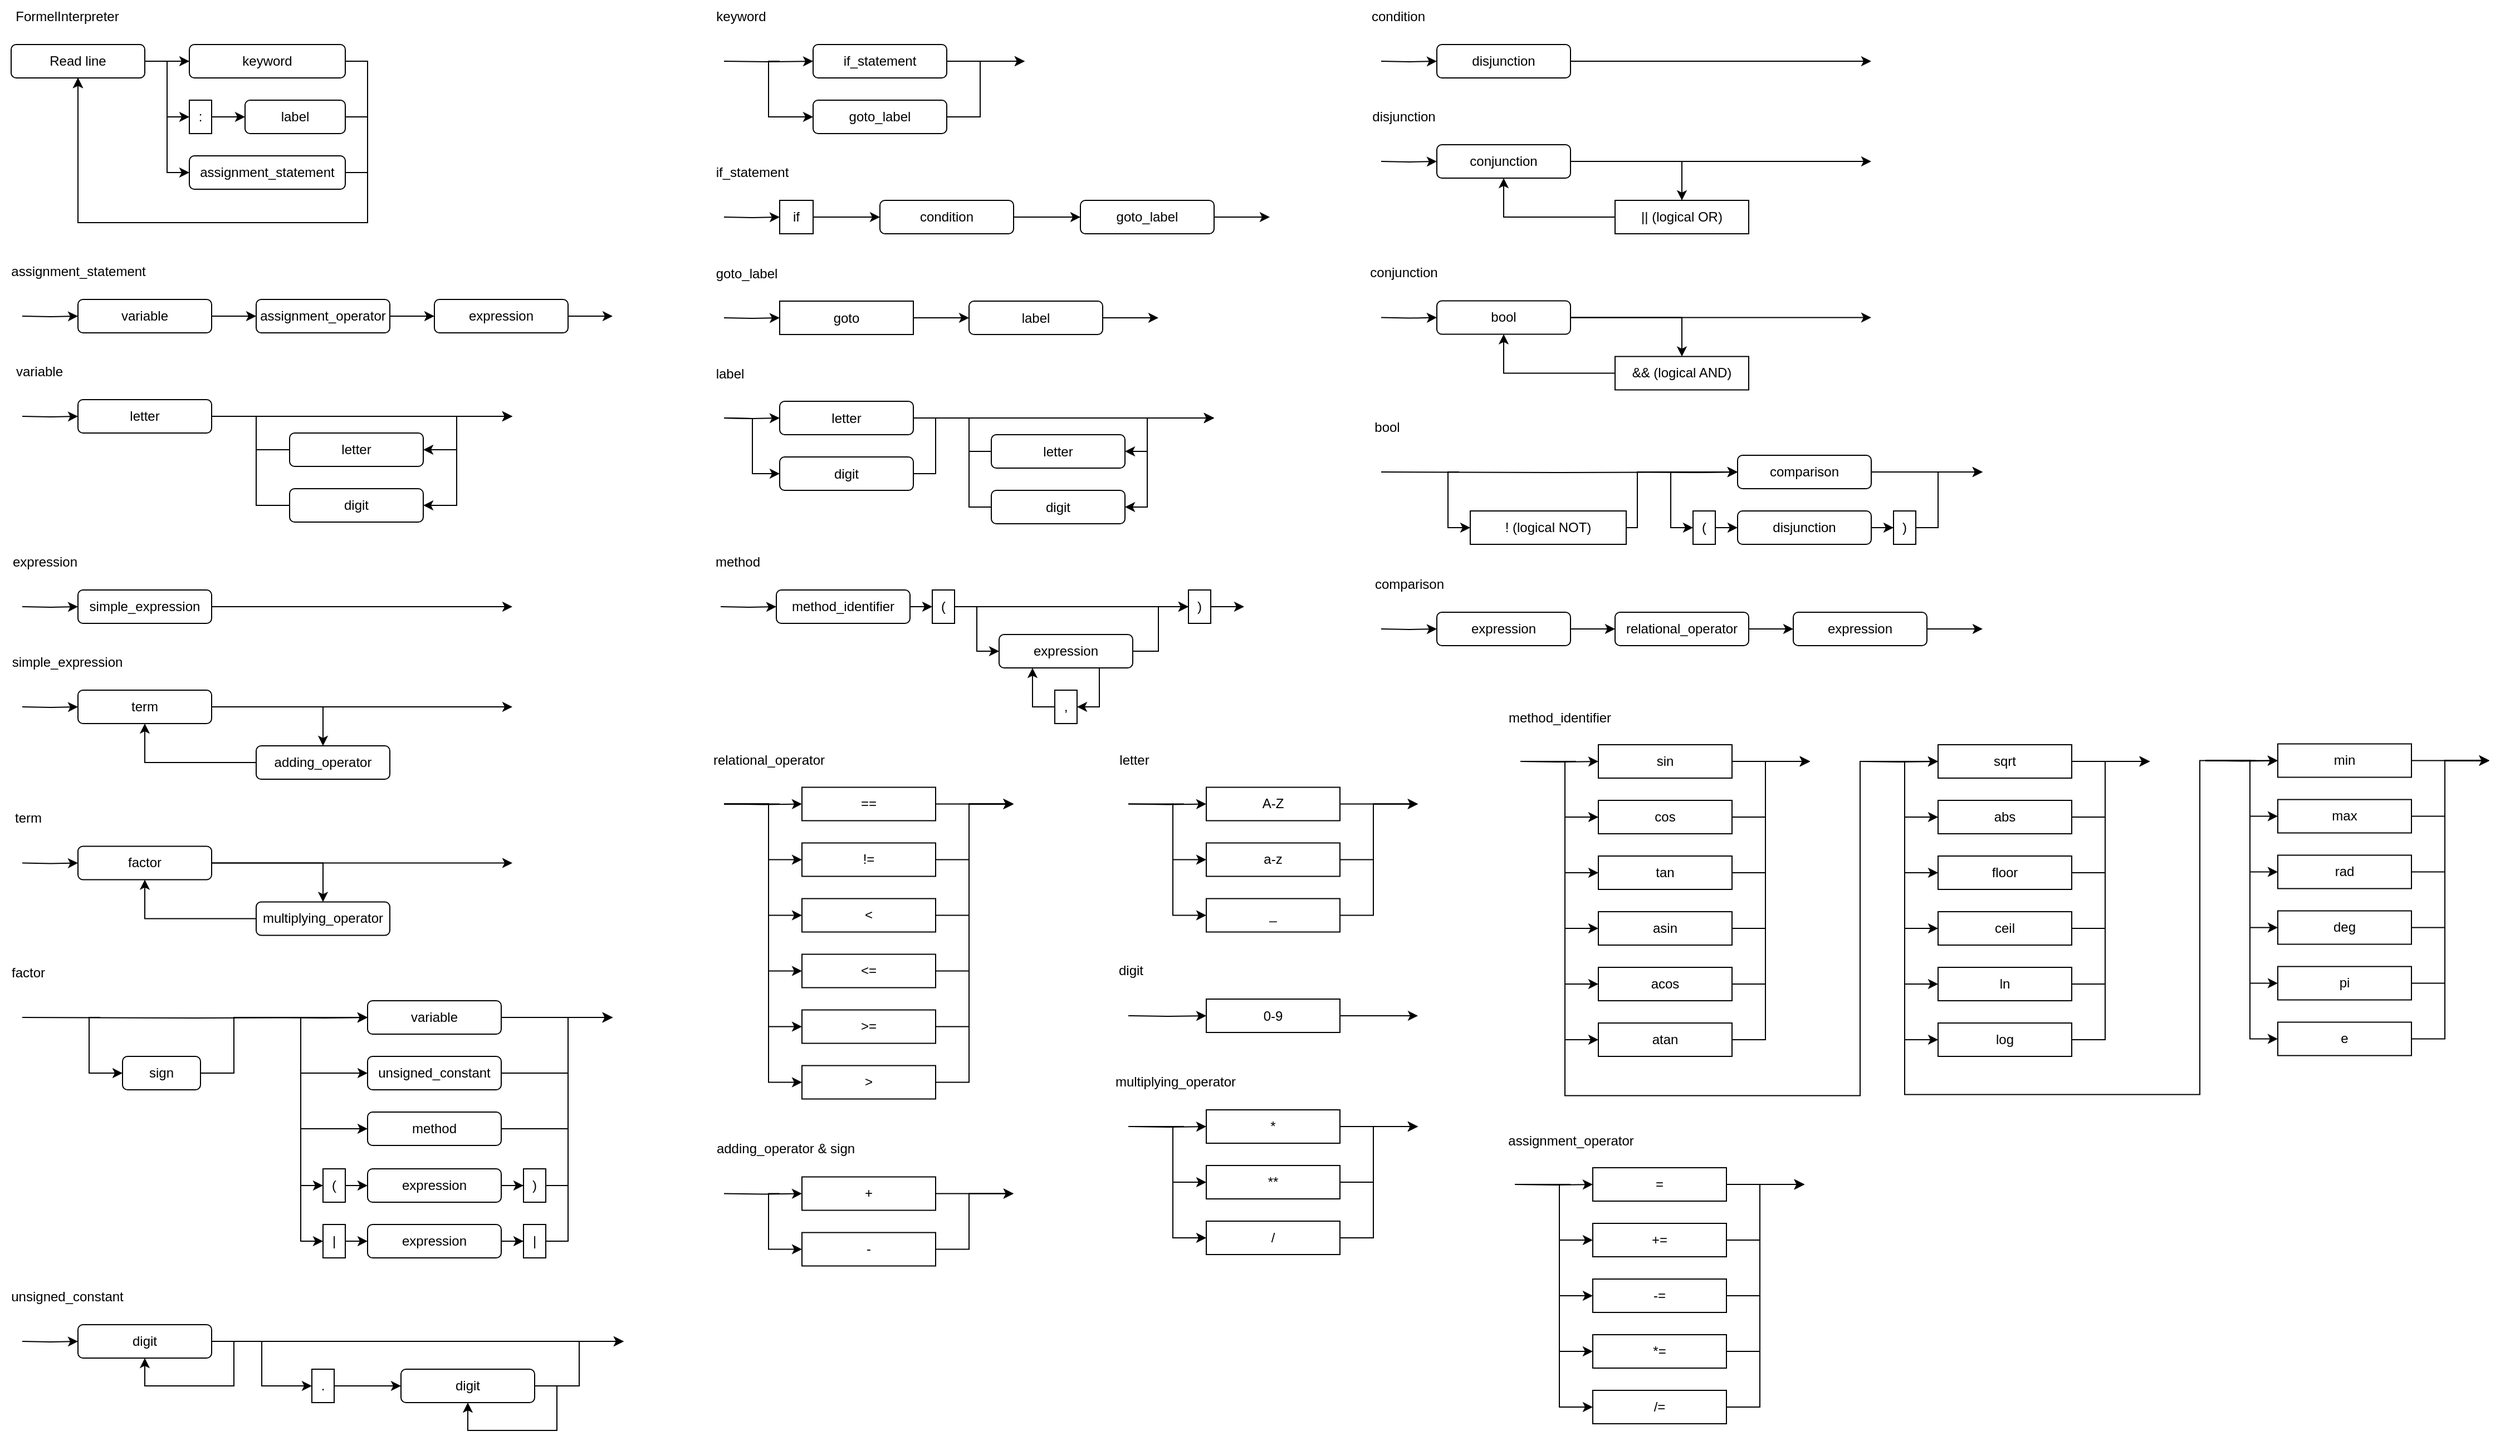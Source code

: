 <mxfile version="20.6.1" type="device"><diagram id="C5RBs43oDa-KdzZeNtuy" name="Page-1"><mxGraphModel dx="2489" dy="794" grid="1" gridSize="10" guides="1" tooltips="1" connect="1" arrows="1" fold="1" page="1" pageScale="1" pageWidth="827" pageHeight="1169" math="0" shadow="0"><root><mxCell id="WIyWlLk6GJQsqaUBKTNV-0"/><mxCell id="WIyWlLk6GJQsqaUBKTNV-1" parent="WIyWlLk6GJQsqaUBKTNV-0"/><mxCell id="atEZjYYkXCc3pGKkkFRi-5" value="assignment_statement" style="text;html=1;align=center;verticalAlign=middle;resizable=0;points=[];autosize=1;strokeColor=none;fillColor=none;" parent="WIyWlLk6GJQsqaUBKTNV-1" vertex="1"><mxGeometry x="-820" y="239" width="140" height="30" as="geometry"/></mxCell><mxCell id="atEZjYYkXCc3pGKkkFRi-11" style="edgeStyle=orthogonalEdgeStyle;rounded=0;orthogonalLoop=1;jettySize=auto;html=1;exitX=1;exitY=0.5;exitDx=0;exitDy=0;" parent="WIyWlLk6GJQsqaUBKTNV-1" source="atEZjYYkXCc3pGKkkFRi-8" target="atEZjYYkXCc3pGKkkFRi-9" edge="1"><mxGeometry relative="1" as="geometry"/></mxCell><mxCell id="atEZjYYkXCc3pGKkkFRi-8" value="variable" style="rounded=1;whiteSpace=wrap;html=1;" parent="WIyWlLk6GJQsqaUBKTNV-1" vertex="1"><mxGeometry x="-750" y="279" width="120" height="30" as="geometry"/></mxCell><mxCell id="atEZjYYkXCc3pGKkkFRi-12" style="edgeStyle=orthogonalEdgeStyle;rounded=0;orthogonalLoop=1;jettySize=auto;html=1;exitX=1;exitY=0.5;exitDx=0;exitDy=0;entryX=0;entryY=0.5;entryDx=0;entryDy=0;" parent="WIyWlLk6GJQsqaUBKTNV-1" source="atEZjYYkXCc3pGKkkFRi-9" target="atEZjYYkXCc3pGKkkFRi-10" edge="1"><mxGeometry relative="1" as="geometry"/></mxCell><mxCell id="atEZjYYkXCc3pGKkkFRi-9" value="assignment_operator" style="rounded=1;whiteSpace=wrap;html=1;" parent="WIyWlLk6GJQsqaUBKTNV-1" vertex="1"><mxGeometry x="-590" y="279" width="120" height="30" as="geometry"/></mxCell><mxCell id="atEZjYYkXCc3pGKkkFRi-23" style="edgeStyle=orthogonalEdgeStyle;rounded=0;orthogonalLoop=1;jettySize=auto;html=1;exitX=1;exitY=0.5;exitDx=0;exitDy=0;" parent="WIyWlLk6GJQsqaUBKTNV-1" source="atEZjYYkXCc3pGKkkFRi-10" edge="1"><mxGeometry relative="1" as="geometry"><mxPoint x="-270" y="294" as="targetPoint"/><Array as="points"><mxPoint x="-270" y="294"/></Array></mxGeometry></mxCell><mxCell id="atEZjYYkXCc3pGKkkFRi-10" value="expression" style="rounded=1;whiteSpace=wrap;html=1;" parent="WIyWlLk6GJQsqaUBKTNV-1" vertex="1"><mxGeometry x="-430" y="279" width="120" height="30" as="geometry"/></mxCell><mxCell id="atEZjYYkXCc3pGKkkFRi-21" style="edgeStyle=orthogonalEdgeStyle;rounded=0;orthogonalLoop=1;jettySize=auto;html=1;entryX=0;entryY=0.5;entryDx=0;entryDy=0;" parent="WIyWlLk6GJQsqaUBKTNV-1" target="atEZjYYkXCc3pGKkkFRi-8" edge="1"><mxGeometry relative="1" as="geometry"><mxPoint x="-800" y="294" as="sourcePoint"/></mxGeometry></mxCell><mxCell id="atEZjYYkXCc3pGKkkFRi-24" value="expression" style="text;html=1;align=center;verticalAlign=middle;resizable=0;points=[];autosize=1;strokeColor=none;fillColor=none;" parent="WIyWlLk6GJQsqaUBKTNV-1" vertex="1"><mxGeometry x="-820" y="500" width="80" height="30" as="geometry"/></mxCell><mxCell id="atEZjYYkXCc3pGKkkFRi-25" style="edgeStyle=orthogonalEdgeStyle;rounded=0;orthogonalLoop=1;jettySize=auto;html=1;exitX=1;exitY=0.5;exitDx=0;exitDy=0;" parent="WIyWlLk6GJQsqaUBKTNV-1" source="atEZjYYkXCc3pGKkkFRi-26" edge="1"><mxGeometry relative="1" as="geometry"><mxPoint x="-360" y="555" as="targetPoint"/></mxGeometry></mxCell><mxCell id="atEZjYYkXCc3pGKkkFRi-26" value="simple_expression" style="rounded=1;whiteSpace=wrap;html=1;" parent="WIyWlLk6GJQsqaUBKTNV-1" vertex="1"><mxGeometry x="-750" y="540" width="120" height="30" as="geometry"/></mxCell><mxCell id="atEZjYYkXCc3pGKkkFRi-31" style="edgeStyle=orthogonalEdgeStyle;rounded=0;orthogonalLoop=1;jettySize=auto;html=1;entryX=0;entryY=0.5;entryDx=0;entryDy=0;" parent="WIyWlLk6GJQsqaUBKTNV-1" target="atEZjYYkXCc3pGKkkFRi-26" edge="1"><mxGeometry relative="1" as="geometry"><mxPoint x="-800" y="555" as="sourcePoint"/></mxGeometry></mxCell><mxCell id="atEZjYYkXCc3pGKkkFRi-32" value="simple_expression" style="text;html=1;align=center;verticalAlign=middle;resizable=0;points=[];autosize=1;strokeColor=none;fillColor=none;" parent="WIyWlLk6GJQsqaUBKTNV-1" vertex="1"><mxGeometry x="-820" y="590" width="120" height="30" as="geometry"/></mxCell><mxCell id="atEZjYYkXCc3pGKkkFRi-43" style="edgeStyle=orthogonalEdgeStyle;rounded=0;orthogonalLoop=1;jettySize=auto;html=1;exitX=1;exitY=0.5;exitDx=0;exitDy=0;" parent="WIyWlLk6GJQsqaUBKTNV-1" source="atEZjYYkXCc3pGKkkFRi-34" edge="1"><mxGeometry relative="1" as="geometry"><mxPoint x="-360" y="645.0" as="targetPoint"/></mxGeometry></mxCell><mxCell id="atEZjYYkXCc3pGKkkFRi-47" style="edgeStyle=orthogonalEdgeStyle;rounded=0;orthogonalLoop=1;jettySize=auto;html=1;exitX=1;exitY=0.5;exitDx=0;exitDy=0;" parent="WIyWlLk6GJQsqaUBKTNV-1" source="atEZjYYkXCc3pGKkkFRi-34" target="atEZjYYkXCc3pGKkkFRi-46" edge="1"><mxGeometry relative="1" as="geometry"/></mxCell><mxCell id="atEZjYYkXCc3pGKkkFRi-34" value="term" style="rounded=1;whiteSpace=wrap;html=1;" parent="WIyWlLk6GJQsqaUBKTNV-1" vertex="1"><mxGeometry x="-750" y="630" width="120" height="30" as="geometry"/></mxCell><mxCell id="atEZjYYkXCc3pGKkkFRi-39" style="edgeStyle=orthogonalEdgeStyle;rounded=0;orthogonalLoop=1;jettySize=auto;html=1;entryX=0;entryY=0.5;entryDx=0;entryDy=0;" parent="WIyWlLk6GJQsqaUBKTNV-1" target="atEZjYYkXCc3pGKkkFRi-34" edge="1"><mxGeometry relative="1" as="geometry"><mxPoint x="-800" y="645" as="sourcePoint"/></mxGeometry></mxCell><mxCell id="atEZjYYkXCc3pGKkkFRi-48" style="edgeStyle=orthogonalEdgeStyle;rounded=0;orthogonalLoop=1;jettySize=auto;html=1;exitX=0;exitY=0.5;exitDx=0;exitDy=0;entryX=0.5;entryY=1;entryDx=0;entryDy=0;" parent="WIyWlLk6GJQsqaUBKTNV-1" source="atEZjYYkXCc3pGKkkFRi-46" target="atEZjYYkXCc3pGKkkFRi-34" edge="1"><mxGeometry relative="1" as="geometry"/></mxCell><mxCell id="atEZjYYkXCc3pGKkkFRi-46" value="adding_operator" style="rounded=1;whiteSpace=wrap;html=1;" parent="WIyWlLk6GJQsqaUBKTNV-1" vertex="1"><mxGeometry x="-590" y="680" width="120" height="30" as="geometry"/></mxCell><mxCell id="atEZjYYkXCc3pGKkkFRi-68" value="term" style="text;html=1;align=center;verticalAlign=middle;resizable=0;points=[];autosize=1;strokeColor=none;fillColor=none;" parent="WIyWlLk6GJQsqaUBKTNV-1" vertex="1"><mxGeometry x="-820" y="730.25" width="50" height="30" as="geometry"/></mxCell><mxCell id="atEZjYYkXCc3pGKkkFRi-69" style="edgeStyle=orthogonalEdgeStyle;rounded=0;orthogonalLoop=1;jettySize=auto;html=1;exitX=1;exitY=0.5;exitDx=0;exitDy=0;" parent="WIyWlLk6GJQsqaUBKTNV-1" source="atEZjYYkXCc3pGKkkFRi-71" edge="1"><mxGeometry relative="1" as="geometry"><mxPoint x="-360" y="785.25" as="targetPoint"/></mxGeometry></mxCell><mxCell id="atEZjYYkXCc3pGKkkFRi-70" style="edgeStyle=orthogonalEdgeStyle;rounded=0;orthogonalLoop=1;jettySize=auto;html=1;exitX=1;exitY=0.5;exitDx=0;exitDy=0;" parent="WIyWlLk6GJQsqaUBKTNV-1" source="atEZjYYkXCc3pGKkkFRi-71" target="atEZjYYkXCc3pGKkkFRi-74" edge="1"><mxGeometry relative="1" as="geometry"/></mxCell><mxCell id="atEZjYYkXCc3pGKkkFRi-71" value="factor" style="rounded=1;whiteSpace=wrap;html=1;" parent="WIyWlLk6GJQsqaUBKTNV-1" vertex="1"><mxGeometry x="-750" y="770.25" width="120" height="30" as="geometry"/></mxCell><mxCell id="atEZjYYkXCc3pGKkkFRi-72" style="edgeStyle=orthogonalEdgeStyle;rounded=0;orthogonalLoop=1;jettySize=auto;html=1;entryX=0;entryY=0.5;entryDx=0;entryDy=0;" parent="WIyWlLk6GJQsqaUBKTNV-1" target="atEZjYYkXCc3pGKkkFRi-71" edge="1"><mxGeometry relative="1" as="geometry"><mxPoint x="-800" y="785.25" as="sourcePoint"/></mxGeometry></mxCell><mxCell id="atEZjYYkXCc3pGKkkFRi-73" style="edgeStyle=orthogonalEdgeStyle;rounded=0;orthogonalLoop=1;jettySize=auto;html=1;exitX=0;exitY=0.5;exitDx=0;exitDy=0;entryX=0.5;entryY=1;entryDx=0;entryDy=0;" parent="WIyWlLk6GJQsqaUBKTNV-1" source="atEZjYYkXCc3pGKkkFRi-74" target="atEZjYYkXCc3pGKkkFRi-71" edge="1"><mxGeometry relative="1" as="geometry"/></mxCell><mxCell id="atEZjYYkXCc3pGKkkFRi-74" value="multiplying_operator" style="rounded=1;whiteSpace=wrap;html=1;" parent="WIyWlLk6GJQsqaUBKTNV-1" vertex="1"><mxGeometry x="-590" y="820.25" width="120" height="30" as="geometry"/></mxCell><mxCell id="atEZjYYkXCc3pGKkkFRi-76" value="factor" style="text;html=1;align=center;verticalAlign=middle;resizable=0;points=[];autosize=1;strokeColor=none;fillColor=none;" parent="WIyWlLk6GJQsqaUBKTNV-1" vertex="1"><mxGeometry x="-820" y="868.5" width="50" height="30" as="geometry"/></mxCell><mxCell id="atEZjYYkXCc3pGKkkFRi-89" style="edgeStyle=orthogonalEdgeStyle;rounded=0;orthogonalLoop=1;jettySize=auto;html=1;exitX=1;exitY=0.5;exitDx=0;exitDy=0;" parent="WIyWlLk6GJQsqaUBKTNV-1" target="atEZjYYkXCc3pGKkkFRi-88" edge="1"><mxGeometry relative="1" as="geometry"><mxPoint x="-570" y="924" as="sourcePoint"/></mxGeometry></mxCell><mxCell id="atEZjYYkXCc3pGKkkFRi-93" style="edgeStyle=orthogonalEdgeStyle;rounded=0;orthogonalLoop=1;jettySize=auto;html=1;exitX=1;exitY=0.5;exitDx=0;exitDy=0;entryX=0;entryY=0.5;entryDx=0;entryDy=0;" parent="WIyWlLk6GJQsqaUBKTNV-1" target="atEZjYYkXCc3pGKkkFRi-92" edge="1"><mxGeometry relative="1" as="geometry"><Array as="points"><mxPoint x="-550" y="924"/><mxPoint x="-550" y="974"/></Array><mxPoint x="-570" y="924" as="sourcePoint"/></mxGeometry></mxCell><mxCell id="atEZjYYkXCc3pGKkkFRi-116" style="edgeStyle=orthogonalEdgeStyle;rounded=0;orthogonalLoop=1;jettySize=auto;html=1;exitX=1;exitY=0.5;exitDx=0;exitDy=0;entryX=0;entryY=0.5;entryDx=0;entryDy=0;" parent="WIyWlLk6GJQsqaUBKTNV-1" target="atEZjYYkXCc3pGKkkFRi-115" edge="1"><mxGeometry relative="1" as="geometry"><Array as="points"><mxPoint x="-550" y="924"/><mxPoint x="-550" y="1075"/></Array><mxPoint x="-570" y="924" as="sourcePoint"/></mxGeometry></mxCell><mxCell id="atEZjYYkXCc3pGKkkFRi-80" style="edgeStyle=orthogonalEdgeStyle;rounded=0;orthogonalLoop=1;jettySize=auto;html=1;entryX=0;entryY=0.5;entryDx=0;entryDy=0;" parent="WIyWlLk6GJQsqaUBKTNV-1" target="atEZjYYkXCc3pGKkkFRi-88" edge="1"><mxGeometry relative="1" as="geometry"><mxPoint x="-800" y="924.0" as="sourcePoint"/><mxPoint x="-690" y="924" as="targetPoint"/></mxGeometry></mxCell><mxCell id="atEZjYYkXCc3pGKkkFRi-84" style="edgeStyle=orthogonalEdgeStyle;rounded=0;orthogonalLoop=1;jettySize=auto;html=1;exitX=1;exitY=0.5;exitDx=0;exitDy=0;entryX=0;entryY=0.5;entryDx=0;entryDy=0;" parent="WIyWlLk6GJQsqaUBKTNV-1" source="atEZjYYkXCc3pGKkkFRi-83" target="atEZjYYkXCc3pGKkkFRi-88" edge="1"><mxGeometry relative="1" as="geometry"><mxPoint x="-630" y="939" as="targetPoint"/><Array as="points"><mxPoint x="-610" y="974"/><mxPoint x="-610" y="924"/></Array></mxGeometry></mxCell><mxCell id="-bc9acbV49X6Cm3iSwKP-39" style="edgeStyle=orthogonalEdgeStyle;rounded=0;orthogonalLoop=1;jettySize=auto;html=1;entryX=0;entryY=0.5;entryDx=0;entryDy=0;" parent="WIyWlLk6GJQsqaUBKTNV-1" target="-bc9acbV49X6Cm3iSwKP-38" edge="1"><mxGeometry relative="1" as="geometry"><mxPoint x="-550" y="1024" as="sourcePoint"/><Array as="points"><mxPoint x="-550" y="1024"/><mxPoint x="-550" y="1024"/></Array></mxGeometry></mxCell><mxCell id="atEZjYYkXCc3pGKkkFRi-83" value="sign" style="rounded=1;whiteSpace=wrap;html=1;" parent="WIyWlLk6GJQsqaUBKTNV-1" vertex="1"><mxGeometry x="-710" y="959" width="70" height="30" as="geometry"/></mxCell><mxCell id="atEZjYYkXCc3pGKkkFRi-86" style="edgeStyle=orthogonalEdgeStyle;rounded=0;orthogonalLoop=1;jettySize=auto;html=1;entryX=0;entryY=0.5;entryDx=0;entryDy=0;" parent="WIyWlLk6GJQsqaUBKTNV-1" target="atEZjYYkXCc3pGKkkFRi-83" edge="1"><mxGeometry relative="1" as="geometry"><mxPoint x="-730" y="924" as="sourcePoint"/><Array as="points"><mxPoint x="-740" y="924"/><mxPoint x="-740" y="974"/></Array></mxGeometry></mxCell><mxCell id="atEZjYYkXCc3pGKkkFRi-91" style="edgeStyle=orthogonalEdgeStyle;rounded=0;orthogonalLoop=1;jettySize=auto;html=1;exitX=1;exitY=0.5;exitDx=0;exitDy=0;" parent="WIyWlLk6GJQsqaUBKTNV-1" source="atEZjYYkXCc3pGKkkFRi-88" edge="1"><mxGeometry relative="1" as="geometry"><mxPoint x="-270" y="924" as="targetPoint"/></mxGeometry></mxCell><mxCell id="atEZjYYkXCc3pGKkkFRi-88" value="variable" style="rounded=1;whiteSpace=wrap;html=1;" parent="WIyWlLk6GJQsqaUBKTNV-1" vertex="1"><mxGeometry x="-490" y="909" width="120" height="30" as="geometry"/></mxCell><mxCell id="atEZjYYkXCc3pGKkkFRi-97" style="edgeStyle=orthogonalEdgeStyle;rounded=0;orthogonalLoop=1;jettySize=auto;html=1;exitX=1;exitY=0.5;exitDx=0;exitDy=0;" parent="WIyWlLk6GJQsqaUBKTNV-1" source="atEZjYYkXCc3pGKkkFRi-92" edge="1"><mxGeometry relative="1" as="geometry"><mxPoint x="-270" y="924" as="targetPoint"/><Array as="points"><mxPoint x="-310" y="974"/><mxPoint x="-310" y="924"/></Array></mxGeometry></mxCell><mxCell id="atEZjYYkXCc3pGKkkFRi-92" value="unsigned_constant" style="rounded=1;whiteSpace=wrap;html=1;" parent="WIyWlLk6GJQsqaUBKTNV-1" vertex="1"><mxGeometry x="-490" y="959" width="120" height="30" as="geometry"/></mxCell><mxCell id="atEZjYYkXCc3pGKkkFRi-119" style="edgeStyle=orthogonalEdgeStyle;rounded=0;orthogonalLoop=1;jettySize=auto;html=1;exitX=1;exitY=0.5;exitDx=0;exitDy=0;" parent="WIyWlLk6GJQsqaUBKTNV-1" source="atEZjYYkXCc3pGKkkFRi-94" target="atEZjYYkXCc3pGKkkFRi-118" edge="1"><mxGeometry relative="1" as="geometry"/></mxCell><mxCell id="atEZjYYkXCc3pGKkkFRi-94" value="expression" style="rounded=1;whiteSpace=wrap;html=1;" parent="WIyWlLk6GJQsqaUBKTNV-1" vertex="1"><mxGeometry x="-490" y="1060" width="120" height="30" as="geometry"/></mxCell><mxCell id="atEZjYYkXCc3pGKkkFRi-99" value="variable" style="text;html=1;align=center;verticalAlign=middle;resizable=0;points=[];autosize=1;strokeColor=none;fillColor=none;" parent="WIyWlLk6GJQsqaUBKTNV-1" vertex="1"><mxGeometry x="-820" y="329" width="70" height="30" as="geometry"/></mxCell><mxCell id="atEZjYYkXCc3pGKkkFRi-100" style="edgeStyle=orthogonalEdgeStyle;rounded=0;orthogonalLoop=1;jettySize=auto;html=1;exitX=1;exitY=0.5;exitDx=0;exitDy=0;" parent="WIyWlLk6GJQsqaUBKTNV-1" source="atEZjYYkXCc3pGKkkFRi-101" edge="1"><mxGeometry relative="1" as="geometry"><mxPoint x="-360" y="384" as="targetPoint"/></mxGeometry></mxCell><mxCell id="atEZjYYkXCc3pGKkkFRi-108" style="edgeStyle=orthogonalEdgeStyle;rounded=0;orthogonalLoop=1;jettySize=auto;html=1;exitX=1;exitY=0.5;exitDx=0;exitDy=0;entryX=1;entryY=0.5;entryDx=0;entryDy=0;" parent="WIyWlLk6GJQsqaUBKTNV-1" source="atEZjYYkXCc3pGKkkFRi-101" target="atEZjYYkXCc3pGKkkFRi-107" edge="1"><mxGeometry relative="1" as="geometry"><Array as="points"><mxPoint x="-410" y="384"/><mxPoint x="-410" y="414"/></Array></mxGeometry></mxCell><mxCell id="atEZjYYkXCc3pGKkkFRi-111" style="edgeStyle=orthogonalEdgeStyle;rounded=0;orthogonalLoop=1;jettySize=auto;html=1;exitX=1;exitY=0.5;exitDx=0;exitDy=0;entryX=1;entryY=0.5;entryDx=0;entryDy=0;" parent="WIyWlLk6GJQsqaUBKTNV-1" source="atEZjYYkXCc3pGKkkFRi-101" target="atEZjYYkXCc3pGKkkFRi-110" edge="1"><mxGeometry relative="1" as="geometry"><Array as="points"><mxPoint x="-410" y="384"/><mxPoint x="-410" y="464"/></Array></mxGeometry></mxCell><mxCell id="atEZjYYkXCc3pGKkkFRi-101" value="letter" style="rounded=1;whiteSpace=wrap;html=1;" parent="WIyWlLk6GJQsqaUBKTNV-1" vertex="1"><mxGeometry x="-750" y="369" width="120" height="30" as="geometry"/></mxCell><mxCell id="atEZjYYkXCc3pGKkkFRi-106" style="edgeStyle=orthogonalEdgeStyle;rounded=0;orthogonalLoop=1;jettySize=auto;html=1;entryX=0;entryY=0.5;entryDx=0;entryDy=0;" parent="WIyWlLk6GJQsqaUBKTNV-1" target="atEZjYYkXCc3pGKkkFRi-101" edge="1"><mxGeometry relative="1" as="geometry"><mxPoint x="-800" y="384" as="sourcePoint"/></mxGeometry></mxCell><mxCell id="atEZjYYkXCc3pGKkkFRi-114" style="edgeStyle=orthogonalEdgeStyle;rounded=0;orthogonalLoop=1;jettySize=auto;html=1;exitX=0;exitY=0.5;exitDx=0;exitDy=0;entryX=0;entryY=0.5;entryDx=0;entryDy=0;" parent="WIyWlLk6GJQsqaUBKTNV-1" source="atEZjYYkXCc3pGKkkFRi-107" edge="1"><mxGeometry relative="1" as="geometry"><mxPoint x="-360" y="384" as="targetPoint"/><Array as="points"><mxPoint x="-590" y="414"/><mxPoint x="-590" y="384"/></Array></mxGeometry></mxCell><mxCell id="atEZjYYkXCc3pGKkkFRi-107" value="letter" style="rounded=1;whiteSpace=wrap;html=1;" parent="WIyWlLk6GJQsqaUBKTNV-1" vertex="1"><mxGeometry x="-560" y="399" width="120" height="30" as="geometry"/></mxCell><mxCell id="atEZjYYkXCc3pGKkkFRi-113" style="edgeStyle=orthogonalEdgeStyle;rounded=0;orthogonalLoop=1;jettySize=auto;html=1;exitX=0;exitY=0.5;exitDx=0;exitDy=0;" parent="WIyWlLk6GJQsqaUBKTNV-1" source="atEZjYYkXCc3pGKkkFRi-110" edge="1"><mxGeometry relative="1" as="geometry"><mxPoint x="-360" y="384.029" as="targetPoint"/><Array as="points"><mxPoint x="-590" y="464"/><mxPoint x="-590" y="384"/></Array></mxGeometry></mxCell><mxCell id="atEZjYYkXCc3pGKkkFRi-110" value="digit" style="rounded=1;whiteSpace=wrap;html=1;" parent="WIyWlLk6GJQsqaUBKTNV-1" vertex="1"><mxGeometry x="-560" y="449" width="120" height="30" as="geometry"/></mxCell><mxCell id="atEZjYYkXCc3pGKkkFRi-117" style="edgeStyle=orthogonalEdgeStyle;rounded=0;orthogonalLoop=1;jettySize=auto;html=1;exitX=1;exitY=0.5;exitDx=0;exitDy=0;entryX=0;entryY=0.5;entryDx=0;entryDy=0;" parent="WIyWlLk6GJQsqaUBKTNV-1" source="atEZjYYkXCc3pGKkkFRi-115" target="atEZjYYkXCc3pGKkkFRi-94" edge="1"><mxGeometry relative="1" as="geometry"/></mxCell><mxCell id="atEZjYYkXCc3pGKkkFRi-115" value="(" style="rounded=0;whiteSpace=wrap;html=1;" parent="WIyWlLk6GJQsqaUBKTNV-1" vertex="1"><mxGeometry x="-530" y="1060" width="20" height="30" as="geometry"/></mxCell><mxCell id="atEZjYYkXCc3pGKkkFRi-121" style="edgeStyle=orthogonalEdgeStyle;rounded=0;orthogonalLoop=1;jettySize=auto;html=1;exitX=1;exitY=0.5;exitDx=0;exitDy=0;" parent="WIyWlLk6GJQsqaUBKTNV-1" source="atEZjYYkXCc3pGKkkFRi-118" edge="1"><mxGeometry relative="1" as="geometry"><mxPoint x="-270" y="924" as="targetPoint"/><Array as="points"><mxPoint x="-310" y="1075"/><mxPoint x="-310" y="924"/></Array></mxGeometry></mxCell><mxCell id="atEZjYYkXCc3pGKkkFRi-118" value=")" style="rounded=0;whiteSpace=wrap;html=1;" parent="WIyWlLk6GJQsqaUBKTNV-1" vertex="1"><mxGeometry x="-350" y="1060" width="20" height="30" as="geometry"/></mxCell><mxCell id="atEZjYYkXCc3pGKkkFRi-123" value="unsigned_constant" style="text;html=1;align=center;verticalAlign=middle;resizable=0;points=[];autosize=1;strokeColor=none;fillColor=none;" parent="WIyWlLk6GJQsqaUBKTNV-1" vertex="1"><mxGeometry x="-820" y="1160" width="120" height="30" as="geometry"/></mxCell><mxCell id="atEZjYYkXCc3pGKkkFRi-125" style="edgeStyle=orthogonalEdgeStyle;rounded=0;orthogonalLoop=1;jettySize=auto;html=1;exitX=1;exitY=0.5;exitDx=0;exitDy=0;entryX=0;entryY=0.5;entryDx=0;entryDy=0;" parent="WIyWlLk6GJQsqaUBKTNV-1" source="atEZjYYkXCc3pGKkkFRi-126" target="atEZjYYkXCc3pGKkkFRi-129" edge="1"><mxGeometry relative="1" as="geometry"/></mxCell><mxCell id="atEZjYYkXCc3pGKkkFRi-137" style="edgeStyle=orthogonalEdgeStyle;rounded=0;orthogonalLoop=1;jettySize=auto;html=1;exitX=1;exitY=0.5;exitDx=0;exitDy=0;" parent="WIyWlLk6GJQsqaUBKTNV-1" source="atEZjYYkXCc3pGKkkFRi-126" edge="1"><mxGeometry relative="1" as="geometry"><mxPoint x="-260" y="1215" as="targetPoint"/></mxGeometry></mxCell><mxCell id="atEZjYYkXCc3pGKkkFRi-126" value="digit" style="rounded=1;whiteSpace=wrap;html=1;" parent="WIyWlLk6GJQsqaUBKTNV-1" vertex="1"><mxGeometry x="-750" y="1200" width="120" height="30" as="geometry"/></mxCell><mxCell id="atEZjYYkXCc3pGKkkFRi-127" style="edgeStyle=orthogonalEdgeStyle;rounded=0;orthogonalLoop=1;jettySize=auto;html=1;entryX=0;entryY=0.5;entryDx=0;entryDy=0;" parent="WIyWlLk6GJQsqaUBKTNV-1" target="atEZjYYkXCc3pGKkkFRi-126" edge="1"><mxGeometry relative="1" as="geometry"><mxPoint x="-800" y="1215" as="sourcePoint"/></mxGeometry></mxCell><mxCell id="atEZjYYkXCc3pGKkkFRi-133" style="edgeStyle=orthogonalEdgeStyle;rounded=0;orthogonalLoop=1;jettySize=auto;html=1;exitX=1;exitY=0.5;exitDx=0;exitDy=0;" parent="WIyWlLk6GJQsqaUBKTNV-1" source="atEZjYYkXCc3pGKkkFRi-129" target="atEZjYYkXCc3pGKkkFRi-132" edge="1"><mxGeometry relative="1" as="geometry"/></mxCell><mxCell id="atEZjYYkXCc3pGKkkFRi-129" value="." style="rounded=0;whiteSpace=wrap;html=1;" parent="WIyWlLk6GJQsqaUBKTNV-1" vertex="1"><mxGeometry x="-540" y="1240" width="20" height="30" as="geometry"/></mxCell><mxCell id="atEZjYYkXCc3pGKkkFRi-136" style="edgeStyle=orthogonalEdgeStyle;rounded=0;orthogonalLoop=1;jettySize=auto;html=1;exitX=1;exitY=0.5;exitDx=0;exitDy=0;" parent="WIyWlLk6GJQsqaUBKTNV-1" source="atEZjYYkXCc3pGKkkFRi-132" edge="1"><mxGeometry relative="1" as="geometry"><mxPoint x="-260" y="1215" as="targetPoint"/><Array as="points"><mxPoint x="-300" y="1255"/><mxPoint x="-300" y="1215"/></Array></mxGeometry></mxCell><mxCell id="atEZjYYkXCc3pGKkkFRi-132" value="digit" style="rounded=1;whiteSpace=wrap;html=1;" parent="WIyWlLk6GJQsqaUBKTNV-1" vertex="1"><mxGeometry x="-460" y="1240" width="120" height="30" as="geometry"/></mxCell><mxCell id="Tl8vKfUzNJ3bdRGIRKSn-5" style="edgeStyle=orthogonalEdgeStyle;rounded=0;orthogonalLoop=1;jettySize=auto;html=1;exitX=1;exitY=0.5;exitDx=0;exitDy=0;entryX=0;entryY=0.5;entryDx=0;entryDy=0;" parent="WIyWlLk6GJQsqaUBKTNV-1" source="Tl8vKfUzNJ3bdRGIRKSn-7" target="Tl8vKfUzNJ3bdRGIRKSn-11" edge="1"><mxGeometry relative="1" as="geometry"/></mxCell><mxCell id="Tl8vKfUzNJ3bdRGIRKSn-6" style="edgeStyle=orthogonalEdgeStyle;rounded=0;orthogonalLoop=1;jettySize=auto;html=1;exitX=1;exitY=0.5;exitDx=0;exitDy=0;entryX=0;entryY=0.5;entryDx=0;entryDy=0;" parent="WIyWlLk6GJQsqaUBKTNV-1" source="Tl8vKfUzNJ3bdRGIRKSn-7" target="Tl8vKfUzNJ3bdRGIRKSn-9" edge="1"><mxGeometry relative="1" as="geometry"><Array as="points"><mxPoint x="-670" y="65"/><mxPoint x="-670" y="165"/></Array></mxGeometry></mxCell><mxCell id="Tl8vKfUzNJ3bdRGIRKSn-14" style="edgeStyle=orthogonalEdgeStyle;rounded=0;orthogonalLoop=1;jettySize=auto;html=1;exitX=1;exitY=0.5;exitDx=0;exitDy=0;entryX=0;entryY=0.5;entryDx=0;entryDy=0;startArrow=none;" parent="WIyWlLk6GJQsqaUBKTNV-1" source="Tl8vKfUzNJ3bdRGIRKSn-11" target="Tl8vKfUzNJ3bdRGIRKSn-13" edge="1"><mxGeometry relative="1" as="geometry"><Array as="points"><mxPoint x="-670" y="65"/><mxPoint x="-670" y="115"/></Array></mxGeometry></mxCell><mxCell id="Tl8vKfUzNJ3bdRGIRKSn-7" value="Read line" style="rounded=1;whiteSpace=wrap;html=1;" parent="WIyWlLk6GJQsqaUBKTNV-1" vertex="1"><mxGeometry x="-810" y="50" width="120" height="30" as="geometry"/></mxCell><mxCell id="Tl8vKfUzNJ3bdRGIRKSn-8" style="edgeStyle=orthogonalEdgeStyle;rounded=0;orthogonalLoop=1;jettySize=auto;html=1;exitX=1;exitY=0.5;exitDx=0;exitDy=0;entryX=0.5;entryY=1;entryDx=0;entryDy=0;" parent="WIyWlLk6GJQsqaUBKTNV-1" source="Tl8vKfUzNJ3bdRGIRKSn-9" target="Tl8vKfUzNJ3bdRGIRKSn-7" edge="1"><mxGeometry relative="1" as="geometry"><Array as="points"><mxPoint x="-490" y="165"/><mxPoint x="-490" y="210"/><mxPoint x="-750" y="210"/></Array></mxGeometry></mxCell><mxCell id="Tl8vKfUzNJ3bdRGIRKSn-9" value="assignment_statement" style="rounded=1;whiteSpace=wrap;html=1;" parent="WIyWlLk6GJQsqaUBKTNV-1" vertex="1"><mxGeometry x="-650" y="150" width="140" height="30" as="geometry"/></mxCell><mxCell id="Tl8vKfUzNJ3bdRGIRKSn-10" style="edgeStyle=orthogonalEdgeStyle;rounded=0;orthogonalLoop=1;jettySize=auto;html=1;exitX=1;exitY=0.5;exitDx=0;exitDy=0;entryX=0.5;entryY=1;entryDx=0;entryDy=0;" parent="WIyWlLk6GJQsqaUBKTNV-1" source="Tl8vKfUzNJ3bdRGIRKSn-11" target="Tl8vKfUzNJ3bdRGIRKSn-7" edge="1"><mxGeometry relative="1" as="geometry"><Array as="points"><mxPoint x="-490" y="65"/><mxPoint x="-490" y="210"/><mxPoint x="-750" y="210"/></Array></mxGeometry></mxCell><mxCell id="Tl8vKfUzNJ3bdRGIRKSn-16" style="edgeStyle=orthogonalEdgeStyle;rounded=0;orthogonalLoop=1;jettySize=auto;html=1;exitX=1;exitY=0.5;exitDx=0;exitDy=0;entryX=0.5;entryY=1;entryDx=0;entryDy=0;" parent="WIyWlLk6GJQsqaUBKTNV-1" source="Tl8vKfUzNJ3bdRGIRKSn-12" target="Tl8vKfUzNJ3bdRGIRKSn-7" edge="1"><mxGeometry relative="1" as="geometry"><Array as="points"><mxPoint x="-490" y="115"/><mxPoint x="-490" y="210"/><mxPoint x="-750" y="210"/></Array></mxGeometry></mxCell><mxCell id="Tl8vKfUzNJ3bdRGIRKSn-12" value="label" style="rounded=1;whiteSpace=wrap;html=1;" parent="WIyWlLk6GJQsqaUBKTNV-1" vertex="1"><mxGeometry x="-600" y="100" width="90" height="30" as="geometry"/></mxCell><mxCell id="Tl8vKfUzNJ3bdRGIRKSn-15" style="edgeStyle=orthogonalEdgeStyle;rounded=0;orthogonalLoop=1;jettySize=auto;html=1;exitX=1;exitY=0.5;exitDx=0;exitDy=0;entryX=0;entryY=0.5;entryDx=0;entryDy=0;" parent="WIyWlLk6GJQsqaUBKTNV-1" source="Tl8vKfUzNJ3bdRGIRKSn-13" target="Tl8vKfUzNJ3bdRGIRKSn-12" edge="1"><mxGeometry relative="1" as="geometry"/></mxCell><mxCell id="Tl8vKfUzNJ3bdRGIRKSn-13" value=":" style="rounded=0;whiteSpace=wrap;html=1;" parent="WIyWlLk6GJQsqaUBKTNV-1" vertex="1"><mxGeometry x="-650" y="100" width="20" height="30" as="geometry"/></mxCell><mxCell id="Tl8vKfUzNJ3bdRGIRKSn-17" value="FormelInterpreter" style="text;html=1;align=center;verticalAlign=middle;resizable=0;points=[];autosize=1;strokeColor=none;fillColor=none;" parent="WIyWlLk6GJQsqaUBKTNV-1" vertex="1"><mxGeometry x="-820" y="10" width="120" height="30" as="geometry"/></mxCell><mxCell id="Tl8vKfUzNJ3bdRGIRKSn-27" value="keyword" style="text;html=1;align=center;verticalAlign=middle;resizable=0;points=[];autosize=1;strokeColor=none;fillColor=none;" parent="WIyWlLk6GJQsqaUBKTNV-1" vertex="1"><mxGeometry x="-190" y="10" width="70" height="30" as="geometry"/></mxCell><mxCell id="Tl8vKfUzNJ3bdRGIRKSn-32" style="edgeStyle=orthogonalEdgeStyle;rounded=0;orthogonalLoop=1;jettySize=auto;html=1;entryX=0;entryY=0.5;entryDx=0;entryDy=0;" parent="WIyWlLk6GJQsqaUBKTNV-1" target="Tl8vKfUzNJ3bdRGIRKSn-37" edge="1"><mxGeometry relative="1" as="geometry"><mxPoint x="-170" y="65.0" as="sourcePoint"/><mxPoint x="-120" y="65" as="targetPoint"/></mxGeometry></mxCell><mxCell id="Tl8vKfUzNJ3bdRGIRKSn-43" style="edgeStyle=orthogonalEdgeStyle;rounded=0;orthogonalLoop=1;jettySize=auto;html=1;exitX=1;exitY=0.5;exitDx=0;exitDy=0;" parent="WIyWlLk6GJQsqaUBKTNV-1" source="Tl8vKfUzNJ3bdRGIRKSn-37" edge="1"><mxGeometry relative="1" as="geometry"><mxPoint x="100" y="65" as="targetPoint"/></mxGeometry></mxCell><mxCell id="Tl8vKfUzNJ3bdRGIRKSn-37" value="if_statement" style="rounded=1;whiteSpace=wrap;html=1;" parent="WIyWlLk6GJQsqaUBKTNV-1" vertex="1"><mxGeometry x="-90" y="50" width="120" height="30" as="geometry"/></mxCell><mxCell id="Tl8vKfUzNJ3bdRGIRKSn-45" style="edgeStyle=orthogonalEdgeStyle;rounded=0;orthogonalLoop=1;jettySize=auto;html=1;exitX=1;exitY=0.5;exitDx=0;exitDy=0;" parent="WIyWlLk6GJQsqaUBKTNV-1" source="Tl8vKfUzNJ3bdRGIRKSn-38" edge="1"><mxGeometry relative="1" as="geometry"><mxPoint x="100" y="65" as="targetPoint"/><Array as="points"><mxPoint x="60" y="115"/><mxPoint x="60" y="65"/></Array></mxGeometry></mxCell><mxCell id="Tl8vKfUzNJ3bdRGIRKSn-38" value="goto_label" style="rounded=1;whiteSpace=wrap;html=1;" parent="WIyWlLk6GJQsqaUBKTNV-1" vertex="1"><mxGeometry x="-90" y="100" width="120" height="30" as="geometry"/></mxCell><mxCell id="Tl8vKfUzNJ3bdRGIRKSn-11" value="keyword" style="rounded=1;whiteSpace=wrap;html=1;" parent="WIyWlLk6GJQsqaUBKTNV-1" vertex="1"><mxGeometry x="-650" y="50" width="140" height="30" as="geometry"/></mxCell><mxCell id="Tl8vKfUzNJ3bdRGIRKSn-69" value="" style="edgeStyle=orthogonalEdgeStyle;rounded=0;orthogonalLoop=1;jettySize=auto;html=1;exitX=1;exitY=0.5;exitDx=0;exitDy=0;entryX=0;entryY=0.5;entryDx=0;entryDy=0;endArrow=none;" parent="WIyWlLk6GJQsqaUBKTNV-1" source="Tl8vKfUzNJ3bdRGIRKSn-7" target="Tl8vKfUzNJ3bdRGIRKSn-11" edge="1"><mxGeometry relative="1" as="geometry"><mxPoint x="-690" y="65" as="sourcePoint"/><mxPoint x="-570" y="115" as="targetPoint"/><Array as="points"/></mxGeometry></mxCell><mxCell id="Tl8vKfUzNJ3bdRGIRKSn-70" value="if_statement" style="text;html=1;align=center;verticalAlign=middle;resizable=0;points=[];autosize=1;strokeColor=none;fillColor=none;" parent="WIyWlLk6GJQsqaUBKTNV-1" vertex="1"><mxGeometry x="-190" y="150" width="90" height="30" as="geometry"/></mxCell><mxCell id="Tl8vKfUzNJ3bdRGIRKSn-86" style="edgeStyle=orthogonalEdgeStyle;rounded=0;orthogonalLoop=1;jettySize=auto;html=1;exitX=1;exitY=0.5;exitDx=0;exitDy=0;entryX=0;entryY=0.5;entryDx=0;entryDy=0;" parent="WIyWlLk6GJQsqaUBKTNV-1" source="Tl8vKfUzNJ3bdRGIRKSn-74" target="Tl8vKfUzNJ3bdRGIRKSn-77" edge="1"><mxGeometry relative="1" as="geometry"/></mxCell><mxCell id="Tl8vKfUzNJ3bdRGIRKSn-74" value="if" style="rounded=0;whiteSpace=wrap;html=1;" parent="WIyWlLk6GJQsqaUBKTNV-1" vertex="1"><mxGeometry x="-120" y="190" width="30" height="30" as="geometry"/></mxCell><mxCell id="Tl8vKfUzNJ3bdRGIRKSn-75" style="edgeStyle=orthogonalEdgeStyle;rounded=0;orthogonalLoop=1;jettySize=auto;html=1;entryX=0;entryY=0.5;entryDx=0;entryDy=0;" parent="WIyWlLk6GJQsqaUBKTNV-1" target="Tl8vKfUzNJ3bdRGIRKSn-74" edge="1"><mxGeometry relative="1" as="geometry"><mxPoint x="-170" y="205" as="sourcePoint"/></mxGeometry></mxCell><mxCell id="Tl8vKfUzNJ3bdRGIRKSn-88" style="edgeStyle=orthogonalEdgeStyle;rounded=0;orthogonalLoop=1;jettySize=auto;html=1;exitX=1;exitY=0.5;exitDx=0;exitDy=0;entryX=0;entryY=0.5;entryDx=0;entryDy=0;" parent="WIyWlLk6GJQsqaUBKTNV-1" source="Tl8vKfUzNJ3bdRGIRKSn-77" target="Tl8vKfUzNJ3bdRGIRKSn-81" edge="1"><mxGeometry relative="1" as="geometry"><Array as="points"><mxPoint x="120" y="205"/><mxPoint x="120" y="205"/></Array></mxGeometry></mxCell><mxCell id="Tl8vKfUzNJ3bdRGIRKSn-77" value="condition" style="rounded=1;whiteSpace=wrap;html=1;" parent="WIyWlLk6GJQsqaUBKTNV-1" vertex="1"><mxGeometry x="-30" y="190" width="120" height="30" as="geometry"/></mxCell><mxCell id="Tl8vKfUzNJ3bdRGIRKSn-80" style="edgeStyle=orthogonalEdgeStyle;rounded=0;orthogonalLoop=1;jettySize=auto;html=1;exitX=1;exitY=0.5;exitDx=0;exitDy=0;" parent="WIyWlLk6GJQsqaUBKTNV-1" source="Tl8vKfUzNJ3bdRGIRKSn-81" edge="1"><mxGeometry relative="1" as="geometry"><mxPoint x="320" y="205" as="targetPoint"/><Array as="points"><mxPoint x="280" y="205"/><mxPoint x="280" y="205"/></Array></mxGeometry></mxCell><mxCell id="Tl8vKfUzNJ3bdRGIRKSn-81" value="goto_label" style="rounded=1;whiteSpace=wrap;html=1;" parent="WIyWlLk6GJQsqaUBKTNV-1" vertex="1"><mxGeometry x="150" y="190" width="120" height="30" as="geometry"/></mxCell><mxCell id="Tl8vKfUzNJ3bdRGIRKSn-84" style="edgeStyle=orthogonalEdgeStyle;rounded=0;orthogonalLoop=1;jettySize=auto;html=1;exitX=0.5;exitY=1;exitDx=0;exitDy=0;entryX=0;entryY=0.5;entryDx=0;entryDy=0;" parent="WIyWlLk6GJQsqaUBKTNV-1" target="Tl8vKfUzNJ3bdRGIRKSn-38" edge="1"><mxGeometry relative="1" as="geometry"><mxPoint x="-120" y="65" as="sourcePoint"/><Array as="points"><mxPoint x="-130" y="65"/><mxPoint x="-130" y="115"/></Array></mxGeometry></mxCell><mxCell id="Tl8vKfUzNJ3bdRGIRKSn-90" value="goto_label" style="text;html=1;align=center;verticalAlign=middle;resizable=0;points=[];autosize=1;strokeColor=none;fillColor=none;" parent="WIyWlLk6GJQsqaUBKTNV-1" vertex="1"><mxGeometry x="-190" y="240.5" width="80" height="30" as="geometry"/></mxCell><mxCell id="Tl8vKfUzNJ3bdRGIRKSn-91" style="edgeStyle=orthogonalEdgeStyle;rounded=0;orthogonalLoop=1;jettySize=auto;html=1;exitX=1;exitY=0.5;exitDx=0;exitDy=0;entryX=0;entryY=0.5;entryDx=0;entryDy=0;" parent="WIyWlLk6GJQsqaUBKTNV-1" source="Tl8vKfUzNJ3bdRGIRKSn-92" target="Tl8vKfUzNJ3bdRGIRKSn-96" edge="1"><mxGeometry relative="1" as="geometry"/></mxCell><mxCell id="Tl8vKfUzNJ3bdRGIRKSn-92" value="goto" style="rounded=0;whiteSpace=wrap;html=1;" parent="WIyWlLk6GJQsqaUBKTNV-1" vertex="1"><mxGeometry x="-120" y="280.5" width="120" height="30" as="geometry"/></mxCell><mxCell id="Tl8vKfUzNJ3bdRGIRKSn-93" style="edgeStyle=orthogonalEdgeStyle;rounded=0;orthogonalLoop=1;jettySize=auto;html=1;entryX=0;entryY=0.5;entryDx=0;entryDy=0;" parent="WIyWlLk6GJQsqaUBKTNV-1" target="Tl8vKfUzNJ3bdRGIRKSn-92" edge="1"><mxGeometry relative="1" as="geometry"><mxPoint x="-170" y="295.5" as="sourcePoint"/></mxGeometry></mxCell><mxCell id="Tl8vKfUzNJ3bdRGIRKSn-94" style="edgeStyle=orthogonalEdgeStyle;rounded=0;orthogonalLoop=1;jettySize=auto;html=1;exitX=1;exitY=0.5;exitDx=0;exitDy=0;" parent="WIyWlLk6GJQsqaUBKTNV-1" source="Tl8vKfUzNJ3bdRGIRKSn-96" edge="1"><mxGeometry relative="1" as="geometry"><mxPoint x="220" y="295.5" as="targetPoint"/></mxGeometry></mxCell><mxCell id="Tl8vKfUzNJ3bdRGIRKSn-96" value="label" style="rounded=1;whiteSpace=wrap;html=1;" parent="WIyWlLk6GJQsqaUBKTNV-1" vertex="1"><mxGeometry x="50" y="280.5" width="120" height="30" as="geometry"/></mxCell><mxCell id="Tl8vKfUzNJ3bdRGIRKSn-116" value="label" style="text;html=1;align=center;verticalAlign=middle;resizable=0;points=[];autosize=1;strokeColor=none;fillColor=none;" parent="WIyWlLk6GJQsqaUBKTNV-1" vertex="1"><mxGeometry x="-190" y="330.5" width="50" height="30" as="geometry"/></mxCell><mxCell id="Tl8vKfUzNJ3bdRGIRKSn-117" style="edgeStyle=orthogonalEdgeStyle;rounded=0;orthogonalLoop=1;jettySize=auto;html=1;exitX=1;exitY=0.5;exitDx=0;exitDy=0;" parent="WIyWlLk6GJQsqaUBKTNV-1" source="Tl8vKfUzNJ3bdRGIRKSn-120" edge="1"><mxGeometry relative="1" as="geometry"><mxPoint x="270" y="385.5" as="targetPoint"/></mxGeometry></mxCell><mxCell id="Tl8vKfUzNJ3bdRGIRKSn-118" style="edgeStyle=orthogonalEdgeStyle;rounded=0;orthogonalLoop=1;jettySize=auto;html=1;exitX=1;exitY=0.5;exitDx=0;exitDy=0;entryX=1;entryY=0.5;entryDx=0;entryDy=0;" parent="WIyWlLk6GJQsqaUBKTNV-1" source="Tl8vKfUzNJ3bdRGIRKSn-120" target="Tl8vKfUzNJ3bdRGIRKSn-123" edge="1"><mxGeometry relative="1" as="geometry"><Array as="points"><mxPoint x="210" y="385.5"/><mxPoint x="210" y="415.5"/></Array></mxGeometry></mxCell><mxCell id="Tl8vKfUzNJ3bdRGIRKSn-119" style="edgeStyle=orthogonalEdgeStyle;rounded=0;orthogonalLoop=1;jettySize=auto;html=1;exitX=1;exitY=0.5;exitDx=0;exitDy=0;entryX=1;entryY=0.5;entryDx=0;entryDy=0;" parent="WIyWlLk6GJQsqaUBKTNV-1" source="Tl8vKfUzNJ3bdRGIRKSn-120" target="Tl8vKfUzNJ3bdRGIRKSn-125" edge="1"><mxGeometry relative="1" as="geometry"/></mxCell><mxCell id="Tl8vKfUzNJ3bdRGIRKSn-120" value="letter" style="rounded=1;whiteSpace=wrap;html=1;" parent="WIyWlLk6GJQsqaUBKTNV-1" vertex="1"><mxGeometry x="-120" y="370.5" width="120" height="30" as="geometry"/></mxCell><mxCell id="Tl8vKfUzNJ3bdRGIRKSn-121" style="edgeStyle=orthogonalEdgeStyle;rounded=0;orthogonalLoop=1;jettySize=auto;html=1;entryX=0;entryY=0.5;entryDx=0;entryDy=0;" parent="WIyWlLk6GJQsqaUBKTNV-1" target="Tl8vKfUzNJ3bdRGIRKSn-120" edge="1"><mxGeometry relative="1" as="geometry"><mxPoint x="-170" y="385.5" as="sourcePoint"/></mxGeometry></mxCell><mxCell id="Tl8vKfUzNJ3bdRGIRKSn-122" style="edgeStyle=orthogonalEdgeStyle;rounded=0;orthogonalLoop=1;jettySize=auto;html=1;exitX=0;exitY=0.5;exitDx=0;exitDy=0;entryX=0;entryY=0.5;entryDx=0;entryDy=0;" parent="WIyWlLk6GJQsqaUBKTNV-1" source="Tl8vKfUzNJ3bdRGIRKSn-123" edge="1"><mxGeometry relative="1" as="geometry"><mxPoint x="270" y="385.5" as="targetPoint"/><Array as="points"><mxPoint x="50" y="415.5"/><mxPoint x="50" y="385.5"/></Array></mxGeometry></mxCell><mxCell id="Tl8vKfUzNJ3bdRGIRKSn-123" value="letter" style="rounded=1;whiteSpace=wrap;html=1;" parent="WIyWlLk6GJQsqaUBKTNV-1" vertex="1"><mxGeometry x="70" y="400.5" width="120" height="30" as="geometry"/></mxCell><mxCell id="Tl8vKfUzNJ3bdRGIRKSn-124" style="edgeStyle=orthogonalEdgeStyle;rounded=0;orthogonalLoop=1;jettySize=auto;html=1;exitX=0;exitY=0.5;exitDx=0;exitDy=0;" parent="WIyWlLk6GJQsqaUBKTNV-1" source="Tl8vKfUzNJ3bdRGIRKSn-125" edge="1"><mxGeometry relative="1" as="geometry"><mxPoint x="270" y="385.529" as="targetPoint"/><Array as="points"><mxPoint x="50" y="465.5"/><mxPoint x="50" y="385.5"/></Array></mxGeometry></mxCell><mxCell id="Tl8vKfUzNJ3bdRGIRKSn-125" value="digit" style="rounded=1;whiteSpace=wrap;html=1;" parent="WIyWlLk6GJQsqaUBKTNV-1" vertex="1"><mxGeometry x="70" y="450.5" width="120" height="30" as="geometry"/></mxCell><mxCell id="Tl8vKfUzNJ3bdRGIRKSn-130" style="edgeStyle=orthogonalEdgeStyle;rounded=0;orthogonalLoop=1;jettySize=auto;html=1;exitX=1;exitY=0.5;exitDx=0;exitDy=0;entryX=0;entryY=0.5;entryDx=0;entryDy=0;" parent="WIyWlLk6GJQsqaUBKTNV-1" source="Tl8vKfUzNJ3bdRGIRKSn-126" edge="1"><mxGeometry relative="1" as="geometry"><mxPoint x="270" y="385.5" as="targetPoint"/><Array as="points"><mxPoint x="20" y="435.5"/><mxPoint x="20" y="385.5"/></Array></mxGeometry></mxCell><mxCell id="Tl8vKfUzNJ3bdRGIRKSn-126" value="digit" style="rounded=1;whiteSpace=wrap;html=1;" parent="WIyWlLk6GJQsqaUBKTNV-1" vertex="1"><mxGeometry x="-120" y="420.5" width="120" height="30" as="geometry"/></mxCell><mxCell id="Tl8vKfUzNJ3bdRGIRKSn-128" style="edgeStyle=orthogonalEdgeStyle;rounded=0;orthogonalLoop=1;jettySize=auto;html=1;exitX=1;exitY=0.5;exitDx=0;exitDy=0;entryX=0;entryY=0.5;entryDx=0;entryDy=0;" parent="WIyWlLk6GJQsqaUBKTNV-1" target="Tl8vKfUzNJ3bdRGIRKSn-126" edge="1"><mxGeometry relative="1" as="geometry"><mxPoint x="-170" y="385.5" as="sourcePoint"/></mxGeometry></mxCell><mxCell id="Tl8vKfUzNJ3bdRGIRKSn-139" value="relational_operator" style="text;html=1;align=center;verticalAlign=middle;resizable=0;points=[];autosize=1;strokeColor=none;fillColor=none;" parent="WIyWlLk6GJQsqaUBKTNV-1" vertex="1"><mxGeometry x="-190" y="678.25" width="120" height="30" as="geometry"/></mxCell><mxCell id="Tl8vKfUzNJ3bdRGIRKSn-140" style="edgeStyle=orthogonalEdgeStyle;rounded=0;orthogonalLoop=1;jettySize=auto;html=1;entryX=0;entryY=0.5;entryDx=0;entryDy=0;" parent="WIyWlLk6GJQsqaUBKTNV-1" target="Tl8vKfUzNJ3bdRGIRKSn-142" edge="1"><mxGeometry relative="1" as="geometry"><mxPoint x="-170" y="732.25" as="sourcePoint"/><mxPoint x="-120" y="732.25" as="targetPoint"/></mxGeometry></mxCell><mxCell id="Tl8vKfUzNJ3bdRGIRKSn-141" style="edgeStyle=orthogonalEdgeStyle;rounded=0;orthogonalLoop=1;jettySize=auto;html=1;exitX=1;exitY=0.5;exitDx=0;exitDy=0;" parent="WIyWlLk6GJQsqaUBKTNV-1" source="Tl8vKfUzNJ3bdRGIRKSn-142" edge="1"><mxGeometry relative="1" as="geometry"><mxPoint x="90" y="732.25" as="targetPoint"/><mxPoint x="10" y="732.25" as="sourcePoint"/></mxGeometry></mxCell><mxCell id="Tl8vKfUzNJ3bdRGIRKSn-142" value="==" style="rounded=0;whiteSpace=wrap;html=1;" parent="WIyWlLk6GJQsqaUBKTNV-1" vertex="1"><mxGeometry x="-100" y="717.25" width="120" height="30" as="geometry"/></mxCell><mxCell id="Tl8vKfUzNJ3bdRGIRKSn-143" style="edgeStyle=orthogonalEdgeStyle;rounded=0;orthogonalLoop=1;jettySize=auto;html=1;exitX=1;exitY=0.5;exitDx=0;exitDy=0;" parent="WIyWlLk6GJQsqaUBKTNV-1" source="Tl8vKfUzNJ3bdRGIRKSn-144" edge="1"><mxGeometry relative="1" as="geometry"><mxPoint x="90" y="732.25" as="targetPoint"/><Array as="points"><mxPoint x="50" y="782"/><mxPoint x="50" y="732"/></Array><mxPoint x="10" y="782.25" as="sourcePoint"/></mxGeometry></mxCell><mxCell id="Tl8vKfUzNJ3bdRGIRKSn-144" value="!=" style="rounded=0;whiteSpace=wrap;html=1;" parent="WIyWlLk6GJQsqaUBKTNV-1" vertex="1"><mxGeometry x="-100" y="767.25" width="120" height="30" as="geometry"/></mxCell><mxCell id="Tl8vKfUzNJ3bdRGIRKSn-145" style="edgeStyle=orthogonalEdgeStyle;rounded=0;orthogonalLoop=1;jettySize=auto;html=1;exitX=0.5;exitY=1;exitDx=0;exitDy=0;entryX=0;entryY=0.5;entryDx=0;entryDy=0;" parent="WIyWlLk6GJQsqaUBKTNV-1" target="Tl8vKfUzNJ3bdRGIRKSn-144" edge="1"><mxGeometry relative="1" as="geometry"><mxPoint x="-120" y="732.25" as="sourcePoint"/><Array as="points"><mxPoint x="-130" y="732.25"/><mxPoint x="-130" y="782.25"/></Array></mxGeometry></mxCell><mxCell id="Tl8vKfUzNJ3bdRGIRKSn-156" style="edgeStyle=orthogonalEdgeStyle;rounded=0;orthogonalLoop=1;jettySize=auto;html=1;exitX=1;exitY=0.5;exitDx=0;exitDy=0;entryX=0;entryY=0.5;entryDx=0;entryDy=0;" parent="WIyWlLk6GJQsqaUBKTNV-1" source="Tl8vKfUzNJ3bdRGIRKSn-146" edge="1"><mxGeometry relative="1" as="geometry"><mxPoint x="90" y="732.25" as="targetPoint"/><Array as="points"><mxPoint x="50" y="832"/><mxPoint x="50" y="732"/></Array><mxPoint x="10" y="832.25" as="sourcePoint"/></mxGeometry></mxCell><mxCell id="Tl8vKfUzNJ3bdRGIRKSn-146" value="&amp;lt;" style="rounded=0;whiteSpace=wrap;html=1;" parent="WIyWlLk6GJQsqaUBKTNV-1" vertex="1"><mxGeometry x="-100" y="817.25" width="120" height="30" as="geometry"/></mxCell><mxCell id="Tl8vKfUzNJ3bdRGIRKSn-157" style="edgeStyle=orthogonalEdgeStyle;rounded=0;orthogonalLoop=1;jettySize=auto;html=1;exitX=1;exitY=0.5;exitDx=0;exitDy=0;entryX=0;entryY=0.5;entryDx=0;entryDy=0;" parent="WIyWlLk6GJQsqaUBKTNV-1" source="Tl8vKfUzNJ3bdRGIRKSn-147" edge="1"><mxGeometry relative="1" as="geometry"><mxPoint x="90" y="732.25" as="targetPoint"/><Array as="points"><mxPoint x="50" y="882"/><mxPoint x="50" y="732"/></Array><mxPoint x="10" y="882.25" as="sourcePoint"/></mxGeometry></mxCell><mxCell id="Tl8vKfUzNJ3bdRGIRKSn-147" value="&amp;lt;=" style="rounded=0;whiteSpace=wrap;html=1;" parent="WIyWlLk6GJQsqaUBKTNV-1" vertex="1"><mxGeometry x="-100" y="867.25" width="120" height="30" as="geometry"/></mxCell><mxCell id="Tl8vKfUzNJ3bdRGIRKSn-158" style="edgeStyle=orthogonalEdgeStyle;rounded=0;orthogonalLoop=1;jettySize=auto;html=1;exitX=1;exitY=0.5;exitDx=0;exitDy=0;entryX=0;entryY=0.5;entryDx=0;entryDy=0;" parent="WIyWlLk6GJQsqaUBKTNV-1" source="Tl8vKfUzNJ3bdRGIRKSn-148" edge="1"><mxGeometry relative="1" as="geometry"><mxPoint x="90" y="732.25" as="targetPoint"/><Array as="points"><mxPoint x="50" y="932"/><mxPoint x="50" y="732"/></Array><mxPoint x="10" y="932.25" as="sourcePoint"/></mxGeometry></mxCell><mxCell id="Tl8vKfUzNJ3bdRGIRKSn-148" value="&amp;gt;=" style="rounded=0;whiteSpace=wrap;html=1;" parent="WIyWlLk6GJQsqaUBKTNV-1" vertex="1"><mxGeometry x="-100" y="917.25" width="120" height="30" as="geometry"/></mxCell><mxCell id="Tl8vKfUzNJ3bdRGIRKSn-159" style="edgeStyle=orthogonalEdgeStyle;rounded=0;orthogonalLoop=1;jettySize=auto;html=1;exitX=1;exitY=0.5;exitDx=0;exitDy=0;entryX=0;entryY=0.5;entryDx=0;entryDy=0;" parent="WIyWlLk6GJQsqaUBKTNV-1" source="Tl8vKfUzNJ3bdRGIRKSn-149" edge="1"><mxGeometry relative="1" as="geometry"><mxPoint x="90" y="732.25" as="targetPoint"/><Array as="points"><mxPoint x="50" y="982"/><mxPoint x="50" y="732"/></Array><mxPoint x="10" y="982.25" as="sourcePoint"/></mxGeometry></mxCell><mxCell id="Tl8vKfUzNJ3bdRGIRKSn-149" value="&amp;gt;" style="rounded=0;whiteSpace=wrap;html=1;" parent="WIyWlLk6GJQsqaUBKTNV-1" vertex="1"><mxGeometry x="-100" y="967.25" width="120" height="30" as="geometry"/></mxCell><mxCell id="Tl8vKfUzNJ3bdRGIRKSn-151" style="edgeStyle=orthogonalEdgeStyle;rounded=0;orthogonalLoop=1;jettySize=auto;html=1;exitX=1;exitY=0.5;exitDx=0;exitDy=0;entryX=0;entryY=0.5;entryDx=0;entryDy=0;" parent="WIyWlLk6GJQsqaUBKTNV-1" target="Tl8vKfUzNJ3bdRGIRKSn-146" edge="1"><mxGeometry relative="1" as="geometry"><mxPoint x="-170" y="732.25" as="sourcePoint"/><Array as="points"><mxPoint x="-130" y="732.25"/><mxPoint x="-130" y="832.25"/></Array></mxGeometry></mxCell><mxCell id="Tl8vKfUzNJ3bdRGIRKSn-152" style="edgeStyle=orthogonalEdgeStyle;rounded=0;orthogonalLoop=1;jettySize=auto;html=1;exitX=1;exitY=0.5;exitDx=0;exitDy=0;entryX=0;entryY=0.5;entryDx=0;entryDy=0;" parent="WIyWlLk6GJQsqaUBKTNV-1" target="Tl8vKfUzNJ3bdRGIRKSn-147" edge="1"><mxGeometry relative="1" as="geometry"><mxPoint x="-170" y="732.25" as="sourcePoint"/><Array as="points"><mxPoint x="-130" y="732.25"/><mxPoint x="-130" y="882.25"/></Array></mxGeometry></mxCell><mxCell id="Tl8vKfUzNJ3bdRGIRKSn-153" style="edgeStyle=orthogonalEdgeStyle;rounded=0;orthogonalLoop=1;jettySize=auto;html=1;exitX=1;exitY=0.5;exitDx=0;exitDy=0;entryX=0;entryY=0.5;entryDx=0;entryDy=0;" parent="WIyWlLk6GJQsqaUBKTNV-1" target="Tl8vKfUzNJ3bdRGIRKSn-148" edge="1"><mxGeometry relative="1" as="geometry"><mxPoint x="-170" y="732.25" as="sourcePoint"/><Array as="points"><mxPoint x="-130" y="732.25"/><mxPoint x="-130" y="932.25"/></Array></mxGeometry></mxCell><mxCell id="Tl8vKfUzNJ3bdRGIRKSn-154" style="edgeStyle=orthogonalEdgeStyle;rounded=0;orthogonalLoop=1;jettySize=auto;html=1;exitX=1;exitY=0.5;exitDx=0;exitDy=0;entryX=0;entryY=0.5;entryDx=0;entryDy=0;" parent="WIyWlLk6GJQsqaUBKTNV-1" target="Tl8vKfUzNJ3bdRGIRKSn-149" edge="1"><mxGeometry relative="1" as="geometry"><mxPoint x="-170" y="732.25" as="sourcePoint"/><Array as="points"><mxPoint x="-130" y="732.25"/><mxPoint x="-130" y="982.25"/></Array></mxGeometry></mxCell><mxCell id="Tl8vKfUzNJ3bdRGIRKSn-160" value="letter" style="text;html=1;align=center;verticalAlign=middle;resizable=0;points=[];autosize=1;strokeColor=none;fillColor=none;" parent="WIyWlLk6GJQsqaUBKTNV-1" vertex="1"><mxGeometry x="173" y="678.25" width="50" height="30" as="geometry"/></mxCell><mxCell id="Tl8vKfUzNJ3bdRGIRKSn-179" style="edgeStyle=orthogonalEdgeStyle;rounded=0;orthogonalLoop=1;jettySize=auto;html=1;exitX=1;exitY=0.5;exitDx=0;exitDy=0;" parent="WIyWlLk6GJQsqaUBKTNV-1" source="atEZjYYkXCc3pGKkkFRi-126" edge="1"><mxGeometry relative="1" as="geometry"><Array as="points"><mxPoint x="-610" y="1215"/><mxPoint x="-610" y="1255"/><mxPoint x="-690" y="1255"/></Array><mxPoint x="-630" y="1210" as="sourcePoint"/><mxPoint x="-690" y="1230" as="targetPoint"/></mxGeometry></mxCell><mxCell id="Tl8vKfUzNJ3bdRGIRKSn-180" value="digit" style="text;html=1;align=center;verticalAlign=middle;resizable=0;points=[];autosize=1;strokeColor=none;fillColor=none;" parent="WIyWlLk6GJQsqaUBKTNV-1" vertex="1"><mxGeometry x="170" y="867.25" width="50" height="30" as="geometry"/></mxCell><mxCell id="szSmeMrUgtPazgF6_6Fu-98" style="edgeStyle=orthogonalEdgeStyle;rounded=0;orthogonalLoop=1;jettySize=auto;html=1;exitX=1;exitY=0.5;exitDx=0;exitDy=0;" parent="WIyWlLk6GJQsqaUBKTNV-1" source="Tl8vKfUzNJ3bdRGIRKSn-183" edge="1"><mxGeometry relative="1" as="geometry"><mxPoint x="453" y="922.5" as="targetPoint"/></mxGeometry></mxCell><mxCell id="Tl8vKfUzNJ3bdRGIRKSn-183" value="0-9" style="rounded=0;whiteSpace=wrap;html=1;" parent="WIyWlLk6GJQsqaUBKTNV-1" vertex="1"><mxGeometry x="263" y="907.5" width="120" height="30" as="geometry"/></mxCell><mxCell id="Tl8vKfUzNJ3bdRGIRKSn-190" style="edgeStyle=orthogonalEdgeStyle;rounded=0;orthogonalLoop=1;jettySize=auto;html=1;exitX=1;exitY=0.5;exitDx=0;exitDy=0;" parent="WIyWlLk6GJQsqaUBKTNV-1" source="atEZjYYkXCc3pGKkkFRi-132" edge="1"><mxGeometry relative="1" as="geometry"><mxPoint x="-340" y="1250" as="sourcePoint"/><mxPoint x="-400" y="1270" as="targetPoint"/><Array as="points"><mxPoint x="-320" y="1255"/><mxPoint x="-320" y="1295"/><mxPoint x="-400" y="1295"/></Array></mxGeometry></mxCell><mxCell id="mAXuWESriJWjMnd9mbw1-1" value="adding_operator &amp;amp; sign" style="text;html=1;align=center;verticalAlign=middle;resizable=0;points=[];autosize=1;strokeColor=none;fillColor=none;" parent="WIyWlLk6GJQsqaUBKTNV-1" vertex="1"><mxGeometry x="-190" y="1027" width="150" height="30" as="geometry"/></mxCell><mxCell id="mAXuWESriJWjMnd9mbw1-11" value="multiplying_operator" style="text;html=1;align=center;verticalAlign=middle;resizable=0;points=[];autosize=1;strokeColor=none;fillColor=none;" parent="WIyWlLk6GJQsqaUBKTNV-1" vertex="1"><mxGeometry x="170" y="967.25" width="130" height="30" as="geometry"/></mxCell><mxCell id="-bc9acbV49X6Cm3iSwKP-42" style="edgeStyle=orthogonalEdgeStyle;rounded=0;orthogonalLoop=1;jettySize=auto;html=1;exitX=1;exitY=0.5;exitDx=0;exitDy=0;" parent="WIyWlLk6GJQsqaUBKTNV-1" source="-bc9acbV49X6Cm3iSwKP-38" edge="1"><mxGeometry relative="1" as="geometry"><mxPoint x="-270" y="924" as="targetPoint"/><Array as="points"><mxPoint x="-310" y="1024"/><mxPoint x="-310" y="924"/></Array></mxGeometry></mxCell><mxCell id="-bc9acbV49X6Cm3iSwKP-38" value="method" style="rounded=1;whiteSpace=wrap;html=1;" parent="WIyWlLk6GJQsqaUBKTNV-1" vertex="1"><mxGeometry x="-490" y="1009" width="120" height="30" as="geometry"/></mxCell><mxCell id="-bc9acbV49X6Cm3iSwKP-43" style="edgeStyle=orthogonalEdgeStyle;rounded=0;orthogonalLoop=1;jettySize=auto;html=1;exitX=1;exitY=0.5;exitDx=0;exitDy=0;" parent="WIyWlLk6GJQsqaUBKTNV-1" source="-bc9acbV49X6Cm3iSwKP-44" target="-bc9acbV49X6Cm3iSwKP-47" edge="1"><mxGeometry relative="1" as="geometry"/></mxCell><mxCell id="-bc9acbV49X6Cm3iSwKP-44" value="expression" style="rounded=1;whiteSpace=wrap;html=1;" parent="WIyWlLk6GJQsqaUBKTNV-1" vertex="1"><mxGeometry x="-490" y="1110" width="120" height="30" as="geometry"/></mxCell><mxCell id="-bc9acbV49X6Cm3iSwKP-45" style="edgeStyle=orthogonalEdgeStyle;rounded=0;orthogonalLoop=1;jettySize=auto;html=1;exitX=1;exitY=0.5;exitDx=0;exitDy=0;entryX=0;entryY=0.5;entryDx=0;entryDy=0;" parent="WIyWlLk6GJQsqaUBKTNV-1" source="-bc9acbV49X6Cm3iSwKP-46" target="-bc9acbV49X6Cm3iSwKP-44" edge="1"><mxGeometry relative="1" as="geometry"/></mxCell><mxCell id="-bc9acbV49X6Cm3iSwKP-46" value="|" style="rounded=0;whiteSpace=wrap;html=1;" parent="WIyWlLk6GJQsqaUBKTNV-1" vertex="1"><mxGeometry x="-530" y="1110" width="20" height="30" as="geometry"/></mxCell><mxCell id="-bc9acbV49X6Cm3iSwKP-50" style="edgeStyle=orthogonalEdgeStyle;rounded=0;orthogonalLoop=1;jettySize=auto;html=1;exitX=1;exitY=0.5;exitDx=0;exitDy=0;entryX=0;entryY=0.5;entryDx=0;entryDy=0;" parent="WIyWlLk6GJQsqaUBKTNV-1" source="-bc9acbV49X6Cm3iSwKP-47" edge="1"><mxGeometry relative="1" as="geometry"><mxPoint x="-270" y="924" as="targetPoint"/><Array as="points"><mxPoint x="-310" y="1125"/><mxPoint x="-310" y="924"/></Array></mxGeometry></mxCell><mxCell id="-bc9acbV49X6Cm3iSwKP-47" value="|" style="rounded=0;whiteSpace=wrap;html=1;" parent="WIyWlLk6GJQsqaUBKTNV-1" vertex="1"><mxGeometry x="-350" y="1110" width="20" height="30" as="geometry"/></mxCell><mxCell id="-bc9acbV49X6Cm3iSwKP-48" style="edgeStyle=orthogonalEdgeStyle;rounded=0;orthogonalLoop=1;jettySize=auto;html=1;entryX=0;entryY=0.5;entryDx=0;entryDy=0;" parent="WIyWlLk6GJQsqaUBKTNV-1" target="-bc9acbV49X6Cm3iSwKP-46" edge="1"><mxGeometry relative="1" as="geometry"><Array as="points"><mxPoint x="-550" y="980"/><mxPoint x="-550" y="1125"/></Array><mxPoint x="-550" y="980" as="sourcePoint"/><mxPoint x="-530" y="1131.034" as="targetPoint"/></mxGeometry></mxCell><mxCell id="szSmeMrUgtPazgF6_6Fu-37" value="method" style="text;html=1;align=center;verticalAlign=middle;resizable=0;points=[];autosize=1;strokeColor=none;fillColor=none;" parent="WIyWlLk6GJQsqaUBKTNV-1" vertex="1"><mxGeometry x="-188" y="500" width="60" height="30" as="geometry"/></mxCell><mxCell id="szSmeMrUgtPazgF6_6Fu-38" style="edgeStyle=orthogonalEdgeStyle;rounded=0;orthogonalLoop=1;jettySize=auto;html=1;exitX=1;exitY=0.5;exitDx=0;exitDy=0;" parent="WIyWlLk6GJQsqaUBKTNV-1" source="szSmeMrUgtPazgF6_6Fu-46" edge="1"><mxGeometry relative="1" as="geometry"><mxPoint x="297" y="555" as="targetPoint"/><mxPoint x="287" y="554.71" as="sourcePoint"/></mxGeometry></mxCell><mxCell id="szSmeMrUgtPazgF6_6Fu-45" style="edgeStyle=orthogonalEdgeStyle;rounded=0;orthogonalLoop=1;jettySize=auto;html=1;exitX=1;exitY=0.5;exitDx=0;exitDy=0;entryX=0;entryY=0.5;entryDx=0;entryDy=0;" parent="WIyWlLk6GJQsqaUBKTNV-1" source="szSmeMrUgtPazgF6_6Fu-40" target="szSmeMrUgtPazgF6_6Fu-44" edge="1"><mxGeometry relative="1" as="geometry"/></mxCell><mxCell id="szSmeMrUgtPazgF6_6Fu-40" value="method_identifier" style="rounded=1;whiteSpace=wrap;html=1;" parent="WIyWlLk6GJQsqaUBKTNV-1" vertex="1"><mxGeometry x="-123" y="540" width="120" height="30" as="geometry"/></mxCell><mxCell id="szSmeMrUgtPazgF6_6Fu-41" style="edgeStyle=orthogonalEdgeStyle;rounded=0;orthogonalLoop=1;jettySize=auto;html=1;entryX=0;entryY=0.5;entryDx=0;entryDy=0;" parent="WIyWlLk6GJQsqaUBKTNV-1" target="szSmeMrUgtPazgF6_6Fu-40" edge="1"><mxGeometry relative="1" as="geometry"><mxPoint x="-173" y="555" as="sourcePoint"/></mxGeometry></mxCell><mxCell id="gBloTJD10K4FmV0s32G8-0" style="edgeStyle=orthogonalEdgeStyle;rounded=0;orthogonalLoop=1;jettySize=auto;html=1;exitX=1;exitY=0.5;exitDx=0;exitDy=0;entryX=0;entryY=0.5;entryDx=0;entryDy=0;" parent="WIyWlLk6GJQsqaUBKTNV-1" source="szSmeMrUgtPazgF6_6Fu-44" target="szSmeMrUgtPazgF6_6Fu-46" edge="1"><mxGeometry relative="1" as="geometry"/></mxCell><mxCell id="gBloTJD10K4FmV0s32G8-1" style="edgeStyle=orthogonalEdgeStyle;rounded=0;orthogonalLoop=1;jettySize=auto;html=1;exitX=1;exitY=0.5;exitDx=0;exitDy=0;entryX=0;entryY=0.5;entryDx=0;entryDy=0;" parent="WIyWlLk6GJQsqaUBKTNV-1" source="szSmeMrUgtPazgF6_6Fu-44" target="szSmeMrUgtPazgF6_6Fu-48" edge="1"><mxGeometry relative="1" as="geometry"/></mxCell><mxCell id="szSmeMrUgtPazgF6_6Fu-44" value="(" style="rounded=0;whiteSpace=wrap;html=1;" parent="WIyWlLk6GJQsqaUBKTNV-1" vertex="1"><mxGeometry x="17" y="540" width="20" height="30" as="geometry"/></mxCell><mxCell id="szSmeMrUgtPazgF6_6Fu-46" value=")" style="rounded=0;whiteSpace=wrap;html=1;" parent="WIyWlLk6GJQsqaUBKTNV-1" vertex="1"><mxGeometry x="247" y="540" width="20" height="30" as="geometry"/></mxCell><mxCell id="szSmeMrUgtPazgF6_6Fu-50" style="edgeStyle=orthogonalEdgeStyle;rounded=0;orthogonalLoop=1;jettySize=auto;html=1;exitX=1;exitY=0.5;exitDx=0;exitDy=0;entryX=0;entryY=0.5;entryDx=0;entryDy=0;" parent="WIyWlLk6GJQsqaUBKTNV-1" source="szSmeMrUgtPazgF6_6Fu-48" target="szSmeMrUgtPazgF6_6Fu-46" edge="1"><mxGeometry relative="1" as="geometry"><Array as="points"><mxPoint x="220" y="595"/><mxPoint x="220" y="555"/></Array></mxGeometry></mxCell><mxCell id="gBloTJD10K4FmV0s32G8-5" style="edgeStyle=orthogonalEdgeStyle;rounded=0;orthogonalLoop=1;jettySize=auto;html=1;exitX=0.75;exitY=1;exitDx=0;exitDy=0;entryX=1;entryY=0.5;entryDx=0;entryDy=0;" parent="WIyWlLk6GJQsqaUBKTNV-1" source="szSmeMrUgtPazgF6_6Fu-48" target="szSmeMrUgtPazgF6_6Fu-52" edge="1"><mxGeometry relative="1" as="geometry"><Array as="points"><mxPoint x="167" y="645"/></Array></mxGeometry></mxCell><mxCell id="szSmeMrUgtPazgF6_6Fu-48" value="expression" style="rounded=1;whiteSpace=wrap;html=1;" parent="WIyWlLk6GJQsqaUBKTNV-1" vertex="1"><mxGeometry x="76.97" y="580" width="120" height="30" as="geometry"/></mxCell><mxCell id="gBloTJD10K4FmV0s32G8-6" style="edgeStyle=orthogonalEdgeStyle;rounded=0;orthogonalLoop=1;jettySize=auto;html=1;exitX=0;exitY=0.5;exitDx=0;exitDy=0;entryX=0.25;entryY=1;entryDx=0;entryDy=0;" parent="WIyWlLk6GJQsqaUBKTNV-1" source="szSmeMrUgtPazgF6_6Fu-52" target="szSmeMrUgtPazgF6_6Fu-48" edge="1"><mxGeometry relative="1" as="geometry"/></mxCell><mxCell id="szSmeMrUgtPazgF6_6Fu-52" value="," style="rounded=0;whiteSpace=wrap;html=1;" parent="WIyWlLk6GJQsqaUBKTNV-1" vertex="1"><mxGeometry x="126.97" y="630" width="20" height="30" as="geometry"/></mxCell><mxCell id="szSmeMrUgtPazgF6_6Fu-61" style="edgeStyle=orthogonalEdgeStyle;rounded=0;orthogonalLoop=1;jettySize=auto;html=1;entryX=0;entryY=0.5;entryDx=0;entryDy=0;" parent="WIyWlLk6GJQsqaUBKTNV-1" target="szSmeMrUgtPazgF6_6Fu-63" edge="1"><mxGeometry relative="1" as="geometry"><mxPoint x="-170" y="1082.25" as="sourcePoint"/><mxPoint x="-120" y="1082.25" as="targetPoint"/></mxGeometry></mxCell><mxCell id="szSmeMrUgtPazgF6_6Fu-62" style="edgeStyle=orthogonalEdgeStyle;rounded=0;orthogonalLoop=1;jettySize=auto;html=1;exitX=1;exitY=0.5;exitDx=0;exitDy=0;" parent="WIyWlLk6GJQsqaUBKTNV-1" source="szSmeMrUgtPazgF6_6Fu-63" edge="1"><mxGeometry relative="1" as="geometry"><mxPoint x="90" y="1082.25" as="targetPoint"/><mxPoint x="10" y="1082.25" as="sourcePoint"/></mxGeometry></mxCell><mxCell id="szSmeMrUgtPazgF6_6Fu-63" value="+" style="rounded=0;whiteSpace=wrap;html=1;" parent="WIyWlLk6GJQsqaUBKTNV-1" vertex="1"><mxGeometry x="-100" y="1067.25" width="120" height="30" as="geometry"/></mxCell><mxCell id="szSmeMrUgtPazgF6_6Fu-64" style="edgeStyle=orthogonalEdgeStyle;rounded=0;orthogonalLoop=1;jettySize=auto;html=1;exitX=1;exitY=0.5;exitDx=0;exitDy=0;" parent="WIyWlLk6GJQsqaUBKTNV-1" source="szSmeMrUgtPazgF6_6Fu-65" edge="1"><mxGeometry relative="1" as="geometry"><mxPoint x="90" y="1082.25" as="targetPoint"/><Array as="points"><mxPoint x="50" y="1132"/><mxPoint x="50" y="1082"/></Array><mxPoint x="10" y="1132.25" as="sourcePoint"/></mxGeometry></mxCell><mxCell id="szSmeMrUgtPazgF6_6Fu-65" value="-" style="rounded=0;whiteSpace=wrap;html=1;" parent="WIyWlLk6GJQsqaUBKTNV-1" vertex="1"><mxGeometry x="-100" y="1117.25" width="120" height="30" as="geometry"/></mxCell><mxCell id="szSmeMrUgtPazgF6_6Fu-66" style="edgeStyle=orthogonalEdgeStyle;rounded=0;orthogonalLoop=1;jettySize=auto;html=1;exitX=0.5;exitY=1;exitDx=0;exitDy=0;entryX=0;entryY=0.5;entryDx=0;entryDy=0;" parent="WIyWlLk6GJQsqaUBKTNV-1" target="szSmeMrUgtPazgF6_6Fu-65" edge="1"><mxGeometry relative="1" as="geometry"><mxPoint x="-120" y="1082.25" as="sourcePoint"/><Array as="points"><mxPoint x="-130" y="1082.25"/><mxPoint x="-130" y="1132.25"/></Array></mxGeometry></mxCell><mxCell id="szSmeMrUgtPazgF6_6Fu-88" style="edgeStyle=orthogonalEdgeStyle;rounded=0;orthogonalLoop=1;jettySize=auto;html=1;entryX=0;entryY=0.5;entryDx=0;entryDy=0;" parent="WIyWlLk6GJQsqaUBKTNV-1" target="szSmeMrUgtPazgF6_6Fu-90" edge="1"><mxGeometry relative="1" as="geometry"><mxPoint x="193" y="732.25" as="sourcePoint"/><mxPoint x="243" y="732.25" as="targetPoint"/></mxGeometry></mxCell><mxCell id="szSmeMrUgtPazgF6_6Fu-89" style="edgeStyle=orthogonalEdgeStyle;rounded=0;orthogonalLoop=1;jettySize=auto;html=1;exitX=1;exitY=0.5;exitDx=0;exitDy=0;" parent="WIyWlLk6GJQsqaUBKTNV-1" source="szSmeMrUgtPazgF6_6Fu-90" edge="1"><mxGeometry relative="1" as="geometry"><mxPoint x="453" y="732.25" as="targetPoint"/><mxPoint x="373" y="732.25" as="sourcePoint"/></mxGeometry></mxCell><mxCell id="szSmeMrUgtPazgF6_6Fu-90" value="A-Z" style="rounded=0;whiteSpace=wrap;html=1;" parent="WIyWlLk6GJQsqaUBKTNV-1" vertex="1"><mxGeometry x="263" y="717.25" width="120" height="30" as="geometry"/></mxCell><mxCell id="szSmeMrUgtPazgF6_6Fu-91" style="edgeStyle=orthogonalEdgeStyle;rounded=0;orthogonalLoop=1;jettySize=auto;html=1;exitX=1;exitY=0.5;exitDx=0;exitDy=0;" parent="WIyWlLk6GJQsqaUBKTNV-1" source="szSmeMrUgtPazgF6_6Fu-92" edge="1"><mxGeometry relative="1" as="geometry"><mxPoint x="453" y="732.25" as="targetPoint"/><Array as="points"><mxPoint x="413" y="782"/><mxPoint x="413" y="732"/></Array><mxPoint x="373" y="782.25" as="sourcePoint"/></mxGeometry></mxCell><mxCell id="szSmeMrUgtPazgF6_6Fu-92" value="a-z" style="rounded=0;whiteSpace=wrap;html=1;" parent="WIyWlLk6GJQsqaUBKTNV-1" vertex="1"><mxGeometry x="263" y="767.25" width="120" height="30" as="geometry"/></mxCell><mxCell id="szSmeMrUgtPazgF6_6Fu-93" style="edgeStyle=orthogonalEdgeStyle;rounded=0;orthogonalLoop=1;jettySize=auto;html=1;exitX=0.5;exitY=1;exitDx=0;exitDy=0;entryX=0;entryY=0.5;entryDx=0;entryDy=0;" parent="WIyWlLk6GJQsqaUBKTNV-1" target="szSmeMrUgtPazgF6_6Fu-92" edge="1"><mxGeometry relative="1" as="geometry"><mxPoint x="243" y="732.25" as="sourcePoint"/><Array as="points"><mxPoint x="233" y="732.25"/><mxPoint x="233" y="782.25"/></Array></mxGeometry></mxCell><mxCell id="szSmeMrUgtPazgF6_6Fu-94" style="edgeStyle=orthogonalEdgeStyle;rounded=0;orthogonalLoop=1;jettySize=auto;html=1;exitX=1;exitY=0.5;exitDx=0;exitDy=0;entryX=0;entryY=0.5;entryDx=0;entryDy=0;" parent="WIyWlLk6GJQsqaUBKTNV-1" source="szSmeMrUgtPazgF6_6Fu-95" edge="1"><mxGeometry relative="1" as="geometry"><mxPoint x="453" y="732.25" as="targetPoint"/><Array as="points"><mxPoint x="413" y="832"/><mxPoint x="413" y="732"/></Array><mxPoint x="373" y="832.25" as="sourcePoint"/></mxGeometry></mxCell><mxCell id="szSmeMrUgtPazgF6_6Fu-95" value="_" style="rounded=0;whiteSpace=wrap;html=1;" parent="WIyWlLk6GJQsqaUBKTNV-1" vertex="1"><mxGeometry x="263" y="817.25" width="120" height="30" as="geometry"/></mxCell><mxCell id="szSmeMrUgtPazgF6_6Fu-96" style="edgeStyle=orthogonalEdgeStyle;rounded=0;orthogonalLoop=1;jettySize=auto;html=1;exitX=1;exitY=0.5;exitDx=0;exitDy=0;entryX=0;entryY=0.5;entryDx=0;entryDy=0;" parent="WIyWlLk6GJQsqaUBKTNV-1" target="szSmeMrUgtPazgF6_6Fu-95" edge="1"><mxGeometry relative="1" as="geometry"><mxPoint x="193" y="732.25" as="sourcePoint"/><Array as="points"><mxPoint x="233" y="732.25"/><mxPoint x="233" y="832.25"/></Array></mxGeometry></mxCell><mxCell id="szSmeMrUgtPazgF6_6Fu-100" style="edgeStyle=orthogonalEdgeStyle;rounded=0;orthogonalLoop=1;jettySize=auto;html=1;exitX=1;exitY=0.5;exitDx=0;exitDy=0;entryX=0;entryY=0.5;entryDx=0;entryDy=0;" parent="WIyWlLk6GJQsqaUBKTNV-1" target="Tl8vKfUzNJ3bdRGIRKSn-183" edge="1"><mxGeometry relative="1" as="geometry"><mxPoint x="193" y="922.5" as="sourcePoint"/></mxGeometry></mxCell><mxCell id="szSmeMrUgtPazgF6_6Fu-101" style="edgeStyle=orthogonalEdgeStyle;rounded=0;orthogonalLoop=1;jettySize=auto;html=1;entryX=0;entryY=0.5;entryDx=0;entryDy=0;" parent="WIyWlLk6GJQsqaUBKTNV-1" target="szSmeMrUgtPazgF6_6Fu-103" edge="1"><mxGeometry relative="1" as="geometry"><mxPoint x="193.0" y="1022" as="sourcePoint"/><mxPoint x="243" y="1022" as="targetPoint"/></mxGeometry></mxCell><mxCell id="szSmeMrUgtPazgF6_6Fu-102" style="edgeStyle=orthogonalEdgeStyle;rounded=0;orthogonalLoop=1;jettySize=auto;html=1;exitX=1;exitY=0.5;exitDx=0;exitDy=0;" parent="WIyWlLk6GJQsqaUBKTNV-1" source="szSmeMrUgtPazgF6_6Fu-103" edge="1"><mxGeometry relative="1" as="geometry"><mxPoint x="453" y="1022" as="targetPoint"/><mxPoint x="373" y="1022" as="sourcePoint"/></mxGeometry></mxCell><mxCell id="szSmeMrUgtPazgF6_6Fu-103" value="*" style="rounded=0;whiteSpace=wrap;html=1;" parent="WIyWlLk6GJQsqaUBKTNV-1" vertex="1"><mxGeometry x="263" y="1007" width="120" height="30" as="geometry"/></mxCell><mxCell id="szSmeMrUgtPazgF6_6Fu-104" style="edgeStyle=orthogonalEdgeStyle;rounded=0;orthogonalLoop=1;jettySize=auto;html=1;exitX=1;exitY=0.5;exitDx=0;exitDy=0;" parent="WIyWlLk6GJQsqaUBKTNV-1" source="szSmeMrUgtPazgF6_6Fu-105" edge="1"><mxGeometry relative="1" as="geometry"><mxPoint x="453" y="1022" as="targetPoint"/><Array as="points"><mxPoint x="413" y="1071.75"/><mxPoint x="413" y="1021.75"/></Array><mxPoint x="373" y="1072" as="sourcePoint"/></mxGeometry></mxCell><mxCell id="szSmeMrUgtPazgF6_6Fu-105" value="**" style="rounded=0;whiteSpace=wrap;html=1;" parent="WIyWlLk6GJQsqaUBKTNV-1" vertex="1"><mxGeometry x="263" y="1057" width="120" height="30" as="geometry"/></mxCell><mxCell id="szSmeMrUgtPazgF6_6Fu-106" style="edgeStyle=orthogonalEdgeStyle;rounded=0;orthogonalLoop=1;jettySize=auto;html=1;exitX=0.5;exitY=1;exitDx=0;exitDy=0;entryX=0;entryY=0.5;entryDx=0;entryDy=0;" parent="WIyWlLk6GJQsqaUBKTNV-1" target="szSmeMrUgtPazgF6_6Fu-105" edge="1"><mxGeometry relative="1" as="geometry"><mxPoint x="243" y="1022" as="sourcePoint"/><Array as="points"><mxPoint x="233" y="1022"/><mxPoint x="233" y="1072"/></Array></mxGeometry></mxCell><mxCell id="szSmeMrUgtPazgF6_6Fu-107" style="edgeStyle=orthogonalEdgeStyle;rounded=0;orthogonalLoop=1;jettySize=auto;html=1;exitX=1;exitY=0.5;exitDx=0;exitDy=0;entryX=0;entryY=0.5;entryDx=0;entryDy=0;" parent="WIyWlLk6GJQsqaUBKTNV-1" source="szSmeMrUgtPazgF6_6Fu-108" edge="1"><mxGeometry relative="1" as="geometry"><mxPoint x="453" y="1022" as="targetPoint"/><Array as="points"><mxPoint x="413" y="1121.75"/><mxPoint x="413" y="1021.75"/></Array><mxPoint x="373" y="1122" as="sourcePoint"/></mxGeometry></mxCell><mxCell id="szSmeMrUgtPazgF6_6Fu-108" value="/" style="rounded=0;whiteSpace=wrap;html=1;" parent="WIyWlLk6GJQsqaUBKTNV-1" vertex="1"><mxGeometry x="263" y="1107" width="120" height="30" as="geometry"/></mxCell><mxCell id="szSmeMrUgtPazgF6_6Fu-115" style="edgeStyle=orthogonalEdgeStyle;rounded=0;orthogonalLoop=1;jettySize=auto;html=1;exitX=1;exitY=0.5;exitDx=0;exitDy=0;entryX=0;entryY=0.5;entryDx=0;entryDy=0;" parent="WIyWlLk6GJQsqaUBKTNV-1" target="szSmeMrUgtPazgF6_6Fu-108" edge="1"><mxGeometry relative="1" as="geometry"><mxPoint x="193.0" y="1022" as="sourcePoint"/><Array as="points"><mxPoint x="233" y="1022"/><mxPoint x="233" y="1122"/></Array></mxGeometry></mxCell><mxCell id="MSHVAQ6zKMZzi-zOl5v9-1" value="condition" style="text;html=1;align=center;verticalAlign=middle;resizable=0;points=[];autosize=1;strokeColor=none;fillColor=none;" parent="WIyWlLk6GJQsqaUBKTNV-1" vertex="1"><mxGeometry x="400" y="10" width="70" height="30" as="geometry"/></mxCell><mxCell id="MSHVAQ6zKMZzi-zOl5v9-2" style="edgeStyle=orthogonalEdgeStyle;rounded=0;orthogonalLoop=1;jettySize=auto;html=1;exitX=1;exitY=0.5;exitDx=0;exitDy=0;" parent="WIyWlLk6GJQsqaUBKTNV-1" source="MSHVAQ6zKMZzi-zOl5v9-3" edge="1"><mxGeometry relative="1" as="geometry"><mxPoint x="860" y="65" as="targetPoint"/></mxGeometry></mxCell><mxCell id="MSHVAQ6zKMZzi-zOl5v9-3" value="disjunction" style="rounded=1;whiteSpace=wrap;html=1;" parent="WIyWlLk6GJQsqaUBKTNV-1" vertex="1"><mxGeometry x="470" y="50" width="120" height="30" as="geometry"/></mxCell><mxCell id="MSHVAQ6zKMZzi-zOl5v9-4" style="edgeStyle=orthogonalEdgeStyle;rounded=0;orthogonalLoop=1;jettySize=auto;html=1;entryX=0;entryY=0.5;entryDx=0;entryDy=0;" parent="WIyWlLk6GJQsqaUBKTNV-1" target="MSHVAQ6zKMZzi-zOl5v9-3" edge="1"><mxGeometry relative="1" as="geometry"><mxPoint x="420" y="65" as="sourcePoint"/></mxGeometry></mxCell><mxCell id="MSHVAQ6zKMZzi-zOl5v9-5" value="disjunction" style="text;html=1;align=center;verticalAlign=middle;resizable=0;points=[];autosize=1;strokeColor=none;fillColor=none;" parent="WIyWlLk6GJQsqaUBKTNV-1" vertex="1"><mxGeometry x="400" y="100" width="80" height="30" as="geometry"/></mxCell><mxCell id="MSHVAQ6zKMZzi-zOl5v9-6" style="edgeStyle=orthogonalEdgeStyle;rounded=0;orthogonalLoop=1;jettySize=auto;html=1;exitX=1;exitY=0.5;exitDx=0;exitDy=0;" parent="WIyWlLk6GJQsqaUBKTNV-1" source="MSHVAQ6zKMZzi-zOl5v9-8" edge="1"><mxGeometry relative="1" as="geometry"><mxPoint x="860" y="155" as="targetPoint"/></mxGeometry></mxCell><mxCell id="MSHVAQ6zKMZzi-zOl5v9-7" style="edgeStyle=orthogonalEdgeStyle;rounded=0;orthogonalLoop=1;jettySize=auto;html=1;exitX=1;exitY=0.5;exitDx=0;exitDy=0;" parent="WIyWlLk6GJQsqaUBKTNV-1" source="MSHVAQ6zKMZzi-zOl5v9-8" target="MSHVAQ6zKMZzi-zOl5v9-11" edge="1"><mxGeometry relative="1" as="geometry"/></mxCell><mxCell id="MSHVAQ6zKMZzi-zOl5v9-8" value="conjunction" style="rounded=1;whiteSpace=wrap;html=1;" parent="WIyWlLk6GJQsqaUBKTNV-1" vertex="1"><mxGeometry x="470" y="140" width="120" height="30" as="geometry"/></mxCell><mxCell id="MSHVAQ6zKMZzi-zOl5v9-9" style="edgeStyle=orthogonalEdgeStyle;rounded=0;orthogonalLoop=1;jettySize=auto;html=1;entryX=0;entryY=0.5;entryDx=0;entryDy=0;" parent="WIyWlLk6GJQsqaUBKTNV-1" target="MSHVAQ6zKMZzi-zOl5v9-8" edge="1"><mxGeometry relative="1" as="geometry"><mxPoint x="420" y="155" as="sourcePoint"/></mxGeometry></mxCell><mxCell id="MSHVAQ6zKMZzi-zOl5v9-10" style="edgeStyle=orthogonalEdgeStyle;rounded=0;orthogonalLoop=1;jettySize=auto;html=1;exitX=0;exitY=0.5;exitDx=0;exitDy=0;entryX=0.5;entryY=1;entryDx=0;entryDy=0;" parent="WIyWlLk6GJQsqaUBKTNV-1" source="MSHVAQ6zKMZzi-zOl5v9-11" target="MSHVAQ6zKMZzi-zOl5v9-8" edge="1"><mxGeometry relative="1" as="geometry"/></mxCell><mxCell id="MSHVAQ6zKMZzi-zOl5v9-11" value="|| (logical OR)" style="rounded=0;whiteSpace=wrap;html=1;" parent="WIyWlLk6GJQsqaUBKTNV-1" vertex="1"><mxGeometry x="630" y="190" width="120" height="30" as="geometry"/></mxCell><mxCell id="MSHVAQ6zKMZzi-zOl5v9-12" value="conjunction" style="text;html=1;align=center;verticalAlign=middle;resizable=0;points=[];autosize=1;strokeColor=none;fillColor=none;" parent="WIyWlLk6GJQsqaUBKTNV-1" vertex="1"><mxGeometry x="400" y="240.25" width="80" height="30" as="geometry"/></mxCell><mxCell id="MSHVAQ6zKMZzi-zOl5v9-13" style="edgeStyle=orthogonalEdgeStyle;rounded=0;orthogonalLoop=1;jettySize=auto;html=1;exitX=1;exitY=0.5;exitDx=0;exitDy=0;" parent="WIyWlLk6GJQsqaUBKTNV-1" source="MSHVAQ6zKMZzi-zOl5v9-15" edge="1"><mxGeometry relative="1" as="geometry"><mxPoint x="860" y="295.25" as="targetPoint"/></mxGeometry></mxCell><mxCell id="MSHVAQ6zKMZzi-zOl5v9-14" style="edgeStyle=orthogonalEdgeStyle;rounded=0;orthogonalLoop=1;jettySize=auto;html=1;exitX=1;exitY=0.5;exitDx=0;exitDy=0;" parent="WIyWlLk6GJQsqaUBKTNV-1" source="MSHVAQ6zKMZzi-zOl5v9-15" target="MSHVAQ6zKMZzi-zOl5v9-18" edge="1"><mxGeometry relative="1" as="geometry"/></mxCell><mxCell id="MSHVAQ6zKMZzi-zOl5v9-15" value="bool" style="rounded=1;whiteSpace=wrap;html=1;" parent="WIyWlLk6GJQsqaUBKTNV-1" vertex="1"><mxGeometry x="470" y="280.25" width="120" height="30" as="geometry"/></mxCell><mxCell id="MSHVAQ6zKMZzi-zOl5v9-16" style="edgeStyle=orthogonalEdgeStyle;rounded=0;orthogonalLoop=1;jettySize=auto;html=1;entryX=0;entryY=0.5;entryDx=0;entryDy=0;" parent="WIyWlLk6GJQsqaUBKTNV-1" target="MSHVAQ6zKMZzi-zOl5v9-15" edge="1"><mxGeometry relative="1" as="geometry"><mxPoint x="420" y="295.25" as="sourcePoint"/></mxGeometry></mxCell><mxCell id="MSHVAQ6zKMZzi-zOl5v9-17" style="edgeStyle=orthogonalEdgeStyle;rounded=0;orthogonalLoop=1;jettySize=auto;html=1;exitX=0;exitY=0.5;exitDx=0;exitDy=0;entryX=0.5;entryY=1;entryDx=0;entryDy=0;" parent="WIyWlLk6GJQsqaUBKTNV-1" source="MSHVAQ6zKMZzi-zOl5v9-18" target="MSHVAQ6zKMZzi-zOl5v9-15" edge="1"><mxGeometry relative="1" as="geometry"/></mxCell><mxCell id="MSHVAQ6zKMZzi-zOl5v9-18" value="&amp;amp;&amp;amp; (logical AND)" style="rounded=0;whiteSpace=wrap;html=1;" parent="WIyWlLk6GJQsqaUBKTNV-1" vertex="1"><mxGeometry x="630" y="330.25" width="120" height="30" as="geometry"/></mxCell><mxCell id="MSHVAQ6zKMZzi-zOl5v9-19" value="bool" style="text;html=1;align=center;verticalAlign=middle;resizable=0;points=[];autosize=1;strokeColor=none;fillColor=none;" parent="WIyWlLk6GJQsqaUBKTNV-1" vertex="1"><mxGeometry x="400" y="378.5" width="50" height="30" as="geometry"/></mxCell><mxCell id="MSHVAQ6zKMZzi-zOl5v9-20" style="edgeStyle=orthogonalEdgeStyle;rounded=0;orthogonalLoop=1;jettySize=auto;html=1;exitX=1;exitY=0.5;exitDx=0;exitDy=0;" parent="WIyWlLk6GJQsqaUBKTNV-1" target="MSHVAQ6zKMZzi-zOl5v9-29" edge="1"><mxGeometry relative="1" as="geometry"><mxPoint x="660" y="434" as="sourcePoint"/></mxGeometry></mxCell><mxCell id="MSHVAQ6zKMZzi-zOl5v9-22" style="edgeStyle=orthogonalEdgeStyle;rounded=0;orthogonalLoop=1;jettySize=auto;html=1;exitX=1;exitY=0.5;exitDx=0;exitDy=0;entryX=0;entryY=0.5;entryDx=0;entryDy=0;" parent="WIyWlLk6GJQsqaUBKTNV-1" target="MSHVAQ6zKMZzi-zOl5v9-35" edge="1"><mxGeometry relative="1" as="geometry"><Array as="points"><mxPoint x="680" y="434"/><mxPoint x="680" y="484"/></Array><mxPoint x="660" y="434" as="sourcePoint"/></mxGeometry></mxCell><mxCell id="MSHVAQ6zKMZzi-zOl5v9-23" style="edgeStyle=orthogonalEdgeStyle;rounded=0;orthogonalLoop=1;jettySize=auto;html=1;entryX=0;entryY=0.5;entryDx=0;entryDy=0;" parent="WIyWlLk6GJQsqaUBKTNV-1" target="MSHVAQ6zKMZzi-zOl5v9-29" edge="1"><mxGeometry relative="1" as="geometry"><mxPoint x="420" y="434" as="sourcePoint"/><mxPoint x="530" y="434" as="targetPoint"/></mxGeometry></mxCell><mxCell id="MSHVAQ6zKMZzi-zOl5v9-24" style="edgeStyle=orthogonalEdgeStyle;rounded=0;orthogonalLoop=1;jettySize=auto;html=1;exitX=1;exitY=0.5;exitDx=0;exitDy=0;entryX=0;entryY=0.5;entryDx=0;entryDy=0;" parent="WIyWlLk6GJQsqaUBKTNV-1" source="MSHVAQ6zKMZzi-zOl5v9-26" target="MSHVAQ6zKMZzi-zOl5v9-29" edge="1"><mxGeometry relative="1" as="geometry"><mxPoint x="590" y="449" as="targetPoint"/><Array as="points"><mxPoint x="650" y="484"/><mxPoint x="650" y="434"/></Array></mxGeometry></mxCell><mxCell id="MSHVAQ6zKMZzi-zOl5v9-26" value="! (logical NOT)" style="rounded=0;whiteSpace=wrap;html=1;" parent="WIyWlLk6GJQsqaUBKTNV-1" vertex="1"><mxGeometry x="500" y="469" width="140" height="30" as="geometry"/></mxCell><mxCell id="MSHVAQ6zKMZzi-zOl5v9-27" style="edgeStyle=orthogonalEdgeStyle;rounded=0;orthogonalLoop=1;jettySize=auto;html=1;entryX=0;entryY=0.5;entryDx=0;entryDy=0;" parent="WIyWlLk6GJQsqaUBKTNV-1" target="MSHVAQ6zKMZzi-zOl5v9-26" edge="1"><mxGeometry relative="1" as="geometry"><mxPoint x="490" y="434" as="sourcePoint"/><Array as="points"><mxPoint x="480" y="434"/><mxPoint x="480" y="484"/></Array></mxGeometry></mxCell><mxCell id="MSHVAQ6zKMZzi-zOl5v9-28" style="edgeStyle=orthogonalEdgeStyle;rounded=0;orthogonalLoop=1;jettySize=auto;html=1;exitX=1;exitY=0.5;exitDx=0;exitDy=0;" parent="WIyWlLk6GJQsqaUBKTNV-1" source="MSHVAQ6zKMZzi-zOl5v9-29" edge="1"><mxGeometry relative="1" as="geometry"><mxPoint x="960" y="434" as="targetPoint"/></mxGeometry></mxCell><mxCell id="MSHVAQ6zKMZzi-zOl5v9-29" value="comparison" style="rounded=1;whiteSpace=wrap;html=1;" parent="WIyWlLk6GJQsqaUBKTNV-1" vertex="1"><mxGeometry x="740" y="419" width="120" height="30" as="geometry"/></mxCell><mxCell id="MSHVAQ6zKMZzi-zOl5v9-32" style="edgeStyle=orthogonalEdgeStyle;rounded=0;orthogonalLoop=1;jettySize=auto;html=1;exitX=1;exitY=0.5;exitDx=0;exitDy=0;" parent="WIyWlLk6GJQsqaUBKTNV-1" source="MSHVAQ6zKMZzi-zOl5v9-33" target="MSHVAQ6zKMZzi-zOl5v9-37" edge="1"><mxGeometry relative="1" as="geometry"/></mxCell><mxCell id="MSHVAQ6zKMZzi-zOl5v9-33" value="disjunction" style="rounded=1;whiteSpace=wrap;html=1;" parent="WIyWlLk6GJQsqaUBKTNV-1" vertex="1"><mxGeometry x="740" y="469" width="120" height="30" as="geometry"/></mxCell><mxCell id="MSHVAQ6zKMZzi-zOl5v9-34" style="edgeStyle=orthogonalEdgeStyle;rounded=0;orthogonalLoop=1;jettySize=auto;html=1;exitX=1;exitY=0.5;exitDx=0;exitDy=0;entryX=0;entryY=0.5;entryDx=0;entryDy=0;" parent="WIyWlLk6GJQsqaUBKTNV-1" source="MSHVAQ6zKMZzi-zOl5v9-35" target="MSHVAQ6zKMZzi-zOl5v9-33" edge="1"><mxGeometry relative="1" as="geometry"/></mxCell><mxCell id="MSHVAQ6zKMZzi-zOl5v9-35" value="(" style="rounded=0;whiteSpace=wrap;html=1;" parent="WIyWlLk6GJQsqaUBKTNV-1" vertex="1"><mxGeometry x="700" y="469" width="20" height="30" as="geometry"/></mxCell><mxCell id="MSHVAQ6zKMZzi-zOl5v9-36" style="edgeStyle=orthogonalEdgeStyle;rounded=0;orthogonalLoop=1;jettySize=auto;html=1;exitX=1;exitY=0.5;exitDx=0;exitDy=0;" parent="WIyWlLk6GJQsqaUBKTNV-1" source="MSHVAQ6zKMZzi-zOl5v9-37" edge="1"><mxGeometry relative="1" as="geometry"><mxPoint x="960" y="434" as="targetPoint"/><Array as="points"><mxPoint x="920" y="484"/><mxPoint x="920" y="434"/></Array></mxGeometry></mxCell><mxCell id="MSHVAQ6zKMZzi-zOl5v9-37" value=")" style="rounded=0;whiteSpace=wrap;html=1;" parent="WIyWlLk6GJQsqaUBKTNV-1" vertex="1"><mxGeometry x="880" y="469" width="20" height="30" as="geometry"/></mxCell><mxCell id="MSHVAQ6zKMZzi-zOl5v9-55" value="comparison" style="text;html=1;align=center;verticalAlign=middle;resizable=0;points=[];autosize=1;strokeColor=none;fillColor=none;" parent="WIyWlLk6GJQsqaUBKTNV-1" vertex="1"><mxGeometry x="400" y="520" width="90" height="30" as="geometry"/></mxCell><mxCell id="MSHVAQ6zKMZzi-zOl5v9-58" style="edgeStyle=orthogonalEdgeStyle;rounded=0;orthogonalLoop=1;jettySize=auto;html=1;entryX=0;entryY=0.5;entryDx=0;entryDy=0;" parent="WIyWlLk6GJQsqaUBKTNV-1" target="MSHVAQ6zKMZzi-zOl5v9-63" edge="1"><mxGeometry relative="1" as="geometry"><mxPoint x="420.0" y="575.0" as="sourcePoint"/><mxPoint x="470" y="575" as="targetPoint"/></mxGeometry></mxCell><mxCell id="MSHVAQ6zKMZzi-zOl5v9-59" style="edgeStyle=orthogonalEdgeStyle;rounded=0;orthogonalLoop=1;jettySize=auto;html=1;exitX=1;exitY=0.5;exitDx=0;exitDy=0;entryX=0;entryY=0.5;entryDx=0;entryDy=0;" parent="WIyWlLk6GJQsqaUBKTNV-1" source="MSHVAQ6zKMZzi-zOl5v9-60" target="MSHVAQ6zKMZzi-zOl5v9-62" edge="1"><mxGeometry relative="1" as="geometry"><Array as="points"><mxPoint x="710" y="575"/><mxPoint x="710" y="575"/></Array></mxGeometry></mxCell><mxCell id="MSHVAQ6zKMZzi-zOl5v9-60" value="relational_operator" style="rounded=1;whiteSpace=wrap;html=1;" parent="WIyWlLk6GJQsqaUBKTNV-1" vertex="1"><mxGeometry x="630" y="560" width="120" height="30" as="geometry"/></mxCell><mxCell id="MSHVAQ6zKMZzi-zOl5v9-61" style="edgeStyle=orthogonalEdgeStyle;rounded=0;orthogonalLoop=1;jettySize=auto;html=1;exitX=1;exitY=0.5;exitDx=0;exitDy=0;" parent="WIyWlLk6GJQsqaUBKTNV-1" source="MSHVAQ6zKMZzi-zOl5v9-62" edge="1"><mxGeometry relative="1" as="geometry"><mxPoint x="960" y="575.0" as="targetPoint"/><Array as="points"><mxPoint x="920" y="575"/><mxPoint x="920" y="575"/></Array></mxGeometry></mxCell><mxCell id="MSHVAQ6zKMZzi-zOl5v9-62" value="expression" style="rounded=1;whiteSpace=wrap;html=1;" parent="WIyWlLk6GJQsqaUBKTNV-1" vertex="1"><mxGeometry x="790" y="560" width="120" height="30" as="geometry"/></mxCell><mxCell id="MSHVAQ6zKMZzi-zOl5v9-64" style="edgeStyle=orthogonalEdgeStyle;rounded=0;orthogonalLoop=1;jettySize=auto;html=1;exitX=1;exitY=0.5;exitDx=0;exitDy=0;entryX=0;entryY=0.5;entryDx=0;entryDy=0;" parent="WIyWlLk6GJQsqaUBKTNV-1" source="MSHVAQ6zKMZzi-zOl5v9-63" target="MSHVAQ6zKMZzi-zOl5v9-60" edge="1"><mxGeometry relative="1" as="geometry"/></mxCell><mxCell id="MSHVAQ6zKMZzi-zOl5v9-63" value="expression" style="rounded=1;whiteSpace=wrap;html=1;" parent="WIyWlLk6GJQsqaUBKTNV-1" vertex="1"><mxGeometry x="470" y="560" width="120" height="30" as="geometry"/></mxCell><mxCell id="MSHVAQ6zKMZzi-zOl5v9-65" value="method_identifier" style="text;html=1;align=center;verticalAlign=middle;resizable=0;points=[];autosize=1;strokeColor=none;fillColor=none;" parent="WIyWlLk6GJQsqaUBKTNV-1" vertex="1"><mxGeometry x="520" y="640" width="120" height="30" as="geometry"/></mxCell><mxCell id="MSHVAQ6zKMZzi-zOl5v9-66" style="edgeStyle=orthogonalEdgeStyle;rounded=0;orthogonalLoop=1;jettySize=auto;html=1;entryX=0;entryY=0.5;entryDx=0;entryDy=0;" parent="WIyWlLk6GJQsqaUBKTNV-1" target="MSHVAQ6zKMZzi-zOl5v9-68" edge="1"><mxGeometry relative="1" as="geometry"><mxPoint x="545" y="694" as="sourcePoint"/><mxPoint x="595" y="694" as="targetPoint"/></mxGeometry></mxCell><mxCell id="MSHVAQ6zKMZzi-zOl5v9-67" style="edgeStyle=orthogonalEdgeStyle;rounded=0;orthogonalLoop=1;jettySize=auto;html=1;exitX=1;exitY=0.5;exitDx=0;exitDy=0;" parent="WIyWlLk6GJQsqaUBKTNV-1" source="MSHVAQ6zKMZzi-zOl5v9-68" edge="1"><mxGeometry relative="1" as="geometry"><mxPoint x="805" y="694" as="targetPoint"/><mxPoint x="725" y="694" as="sourcePoint"/></mxGeometry></mxCell><mxCell id="MSHVAQ6zKMZzi-zOl5v9-68" value="sin" style="rounded=0;whiteSpace=wrap;html=1;" parent="WIyWlLk6GJQsqaUBKTNV-1" vertex="1"><mxGeometry x="615" y="679" width="120" height="30" as="geometry"/></mxCell><mxCell id="MSHVAQ6zKMZzi-zOl5v9-69" style="edgeStyle=orthogonalEdgeStyle;rounded=0;orthogonalLoop=1;jettySize=auto;html=1;exitX=1;exitY=0.5;exitDx=0;exitDy=0;" parent="WIyWlLk6GJQsqaUBKTNV-1" source="MSHVAQ6zKMZzi-zOl5v9-70" edge="1"><mxGeometry relative="1" as="geometry"><mxPoint x="805" y="694" as="targetPoint"/><Array as="points"><mxPoint x="765" y="743.75"/><mxPoint x="765" y="693.75"/></Array><mxPoint x="725" y="744" as="sourcePoint"/></mxGeometry></mxCell><mxCell id="MSHVAQ6zKMZzi-zOl5v9-70" value="cos" style="rounded=0;whiteSpace=wrap;html=1;" parent="WIyWlLk6GJQsqaUBKTNV-1" vertex="1"><mxGeometry x="615" y="729" width="120" height="30" as="geometry"/></mxCell><mxCell id="MSHVAQ6zKMZzi-zOl5v9-71" style="edgeStyle=orthogonalEdgeStyle;rounded=0;orthogonalLoop=1;jettySize=auto;html=1;exitX=0.5;exitY=1;exitDx=0;exitDy=0;entryX=0;entryY=0.5;entryDx=0;entryDy=0;" parent="WIyWlLk6GJQsqaUBKTNV-1" target="MSHVAQ6zKMZzi-zOl5v9-70" edge="1"><mxGeometry relative="1" as="geometry"><mxPoint x="595" y="694" as="sourcePoint"/><Array as="points"><mxPoint x="585" y="694"/><mxPoint x="585" y="744"/></Array></mxGeometry></mxCell><mxCell id="MSHVAQ6zKMZzi-zOl5v9-72" style="edgeStyle=orthogonalEdgeStyle;rounded=0;orthogonalLoop=1;jettySize=auto;html=1;exitX=1;exitY=0.5;exitDx=0;exitDy=0;entryX=0;entryY=0.5;entryDx=0;entryDy=0;" parent="WIyWlLk6GJQsqaUBKTNV-1" source="MSHVAQ6zKMZzi-zOl5v9-73" edge="1"><mxGeometry relative="1" as="geometry"><mxPoint x="805" y="694" as="targetPoint"/><Array as="points"><mxPoint x="765" y="793.75"/><mxPoint x="765" y="693.75"/></Array><mxPoint x="725" y="794" as="sourcePoint"/></mxGeometry></mxCell><mxCell id="MSHVAQ6zKMZzi-zOl5v9-73" value="tan" style="rounded=0;whiteSpace=wrap;html=1;" parent="WIyWlLk6GJQsqaUBKTNV-1" vertex="1"><mxGeometry x="615" y="779" width="120" height="30" as="geometry"/></mxCell><mxCell id="MSHVAQ6zKMZzi-zOl5v9-74" style="edgeStyle=orthogonalEdgeStyle;rounded=0;orthogonalLoop=1;jettySize=auto;html=1;exitX=1;exitY=0.5;exitDx=0;exitDy=0;entryX=0;entryY=0.5;entryDx=0;entryDy=0;" parent="WIyWlLk6GJQsqaUBKTNV-1" source="MSHVAQ6zKMZzi-zOl5v9-75" edge="1"><mxGeometry relative="1" as="geometry"><mxPoint x="805" y="694" as="targetPoint"/><Array as="points"><mxPoint x="765" y="843.75"/><mxPoint x="765" y="693.75"/></Array><mxPoint x="725" y="844" as="sourcePoint"/></mxGeometry></mxCell><mxCell id="MSHVAQ6zKMZzi-zOl5v9-75" value="asin" style="rounded=0;whiteSpace=wrap;html=1;" parent="WIyWlLk6GJQsqaUBKTNV-1" vertex="1"><mxGeometry x="615" y="829" width="120" height="30" as="geometry"/></mxCell><mxCell id="MSHVAQ6zKMZzi-zOl5v9-76" style="edgeStyle=orthogonalEdgeStyle;rounded=0;orthogonalLoop=1;jettySize=auto;html=1;exitX=1;exitY=0.5;exitDx=0;exitDy=0;entryX=0;entryY=0.5;entryDx=0;entryDy=0;" parent="WIyWlLk6GJQsqaUBKTNV-1" source="MSHVAQ6zKMZzi-zOl5v9-77" edge="1"><mxGeometry relative="1" as="geometry"><mxPoint x="805" y="694" as="targetPoint"/><Array as="points"><mxPoint x="765" y="893.75"/><mxPoint x="765" y="693.75"/></Array><mxPoint x="725" y="894" as="sourcePoint"/></mxGeometry></mxCell><mxCell id="MSHVAQ6zKMZzi-zOl5v9-77" value="acos" style="rounded=0;whiteSpace=wrap;html=1;" parent="WIyWlLk6GJQsqaUBKTNV-1" vertex="1"><mxGeometry x="615" y="879" width="120" height="30" as="geometry"/></mxCell><mxCell id="MSHVAQ6zKMZzi-zOl5v9-78" style="edgeStyle=orthogonalEdgeStyle;rounded=0;orthogonalLoop=1;jettySize=auto;html=1;exitX=1;exitY=0.5;exitDx=0;exitDy=0;entryX=0;entryY=0.5;entryDx=0;entryDy=0;" parent="WIyWlLk6GJQsqaUBKTNV-1" source="MSHVAQ6zKMZzi-zOl5v9-79" edge="1"><mxGeometry relative="1" as="geometry"><mxPoint x="805" y="694" as="targetPoint"/><Array as="points"><mxPoint x="765" y="943.75"/><mxPoint x="765" y="693.75"/></Array><mxPoint x="725" y="944" as="sourcePoint"/></mxGeometry></mxCell><mxCell id="MSHVAQ6zKMZzi-zOl5v9-79" value="atan" style="rounded=0;whiteSpace=wrap;html=1;" parent="WIyWlLk6GJQsqaUBKTNV-1" vertex="1"><mxGeometry x="615" y="929" width="120" height="30" as="geometry"/></mxCell><mxCell id="MSHVAQ6zKMZzi-zOl5v9-80" style="edgeStyle=orthogonalEdgeStyle;rounded=0;orthogonalLoop=1;jettySize=auto;html=1;exitX=1;exitY=0.5;exitDx=0;exitDy=0;entryX=0;entryY=0.5;entryDx=0;entryDy=0;" parent="WIyWlLk6GJQsqaUBKTNV-1" target="MSHVAQ6zKMZzi-zOl5v9-73" edge="1"><mxGeometry relative="1" as="geometry"><mxPoint x="545" y="694" as="sourcePoint"/><Array as="points"><mxPoint x="585" y="694"/><mxPoint x="585" y="794"/></Array></mxGeometry></mxCell><mxCell id="MSHVAQ6zKMZzi-zOl5v9-81" style="edgeStyle=orthogonalEdgeStyle;rounded=0;orthogonalLoop=1;jettySize=auto;html=1;exitX=1;exitY=0.5;exitDx=0;exitDy=0;entryX=0;entryY=0.5;entryDx=0;entryDy=0;" parent="WIyWlLk6GJQsqaUBKTNV-1" target="MSHVAQ6zKMZzi-zOl5v9-75" edge="1"><mxGeometry relative="1" as="geometry"><mxPoint x="545" y="694" as="sourcePoint"/><Array as="points"><mxPoint x="585" y="694"/><mxPoint x="585" y="844"/></Array></mxGeometry></mxCell><mxCell id="MSHVAQ6zKMZzi-zOl5v9-82" style="edgeStyle=orthogonalEdgeStyle;rounded=0;orthogonalLoop=1;jettySize=auto;html=1;exitX=1;exitY=0.5;exitDx=0;exitDy=0;entryX=0;entryY=0.5;entryDx=0;entryDy=0;" parent="WIyWlLk6GJQsqaUBKTNV-1" target="MSHVAQ6zKMZzi-zOl5v9-77" edge="1"><mxGeometry relative="1" as="geometry"><mxPoint x="545" y="694" as="sourcePoint"/><Array as="points"><mxPoint x="585" y="694"/><mxPoint x="585" y="894"/></Array></mxGeometry></mxCell><mxCell id="MSHVAQ6zKMZzi-zOl5v9-83" style="edgeStyle=orthogonalEdgeStyle;rounded=0;orthogonalLoop=1;jettySize=auto;html=1;exitX=1;exitY=0.5;exitDx=0;exitDy=0;entryX=0;entryY=0.5;entryDx=0;entryDy=0;" parent="WIyWlLk6GJQsqaUBKTNV-1" target="MSHVAQ6zKMZzi-zOl5v9-79" edge="1"><mxGeometry relative="1" as="geometry"><mxPoint x="545" y="694" as="sourcePoint"/><Array as="points"><mxPoint x="585" y="694"/><mxPoint x="585" y="944"/></Array></mxGeometry></mxCell><mxCell id="MSHVAQ6zKMZzi-zOl5v9-84" style="edgeStyle=orthogonalEdgeStyle;rounded=0;orthogonalLoop=1;jettySize=auto;html=1;entryX=0;entryY=0.5;entryDx=0;entryDy=0;" parent="WIyWlLk6GJQsqaUBKTNV-1" target="MSHVAQ6zKMZzi-zOl5v9-86" edge="1"><mxGeometry relative="1" as="geometry"><mxPoint x="850" y="694" as="sourcePoint"/><mxPoint x="900" y="694" as="targetPoint"/></mxGeometry></mxCell><mxCell id="MSHVAQ6zKMZzi-zOl5v9-85" style="edgeStyle=orthogonalEdgeStyle;rounded=0;orthogonalLoop=1;jettySize=auto;html=1;exitX=1;exitY=0.5;exitDx=0;exitDy=0;" parent="WIyWlLk6GJQsqaUBKTNV-1" source="MSHVAQ6zKMZzi-zOl5v9-86" edge="1"><mxGeometry relative="1" as="geometry"><mxPoint x="1110" y="694" as="targetPoint"/><mxPoint x="1030" y="694" as="sourcePoint"/></mxGeometry></mxCell><mxCell id="MSHVAQ6zKMZzi-zOl5v9-86" value="sqrt" style="rounded=0;whiteSpace=wrap;html=1;" parent="WIyWlLk6GJQsqaUBKTNV-1" vertex="1"><mxGeometry x="920" y="679" width="120" height="30" as="geometry"/></mxCell><mxCell id="MSHVAQ6zKMZzi-zOl5v9-87" style="edgeStyle=orthogonalEdgeStyle;rounded=0;orthogonalLoop=1;jettySize=auto;html=1;exitX=1;exitY=0.5;exitDx=0;exitDy=0;" parent="WIyWlLk6GJQsqaUBKTNV-1" source="MSHVAQ6zKMZzi-zOl5v9-88" edge="1"><mxGeometry relative="1" as="geometry"><mxPoint x="1110" y="694" as="targetPoint"/><Array as="points"><mxPoint x="1070" y="743.75"/><mxPoint x="1070" y="693.75"/></Array><mxPoint x="1030" y="744" as="sourcePoint"/></mxGeometry></mxCell><mxCell id="MSHVAQ6zKMZzi-zOl5v9-88" value="abs" style="rounded=0;whiteSpace=wrap;html=1;" parent="WIyWlLk6GJQsqaUBKTNV-1" vertex="1"><mxGeometry x="920" y="729" width="120" height="30" as="geometry"/></mxCell><mxCell id="MSHVAQ6zKMZzi-zOl5v9-89" style="edgeStyle=orthogonalEdgeStyle;rounded=0;orthogonalLoop=1;jettySize=auto;html=1;exitX=0.5;exitY=1;exitDx=0;exitDy=0;entryX=0;entryY=0.5;entryDx=0;entryDy=0;" parent="WIyWlLk6GJQsqaUBKTNV-1" target="MSHVAQ6zKMZzi-zOl5v9-88" edge="1"><mxGeometry relative="1" as="geometry"><mxPoint x="900" y="694" as="sourcePoint"/><Array as="points"><mxPoint x="890" y="694"/><mxPoint x="890" y="744"/></Array></mxGeometry></mxCell><mxCell id="MSHVAQ6zKMZzi-zOl5v9-90" style="edgeStyle=orthogonalEdgeStyle;rounded=0;orthogonalLoop=1;jettySize=auto;html=1;exitX=1;exitY=0.5;exitDx=0;exitDy=0;entryX=0;entryY=0.5;entryDx=0;entryDy=0;" parent="WIyWlLk6GJQsqaUBKTNV-1" source="MSHVAQ6zKMZzi-zOl5v9-91" edge="1"><mxGeometry relative="1" as="geometry"><mxPoint x="1110" y="694" as="targetPoint"/><Array as="points"><mxPoint x="1070" y="793.75"/><mxPoint x="1070" y="693.75"/></Array><mxPoint x="1030" y="794" as="sourcePoint"/></mxGeometry></mxCell><mxCell id="MSHVAQ6zKMZzi-zOl5v9-91" value="floor" style="rounded=0;whiteSpace=wrap;html=1;" parent="WIyWlLk6GJQsqaUBKTNV-1" vertex="1"><mxGeometry x="920" y="779" width="120" height="30" as="geometry"/></mxCell><mxCell id="MSHVAQ6zKMZzi-zOl5v9-92" style="edgeStyle=orthogonalEdgeStyle;rounded=0;orthogonalLoop=1;jettySize=auto;html=1;exitX=1;exitY=0.5;exitDx=0;exitDy=0;entryX=0;entryY=0.5;entryDx=0;entryDy=0;" parent="WIyWlLk6GJQsqaUBKTNV-1" source="MSHVAQ6zKMZzi-zOl5v9-93" edge="1"><mxGeometry relative="1" as="geometry"><mxPoint x="1110" y="694" as="targetPoint"/><Array as="points"><mxPoint x="1070" y="843.75"/><mxPoint x="1070" y="693.75"/></Array><mxPoint x="1030" y="844" as="sourcePoint"/></mxGeometry></mxCell><mxCell id="MSHVAQ6zKMZzi-zOl5v9-93" value="ceil" style="rounded=0;whiteSpace=wrap;html=1;" parent="WIyWlLk6GJQsqaUBKTNV-1" vertex="1"><mxGeometry x="920" y="829" width="120" height="30" as="geometry"/></mxCell><mxCell id="MSHVAQ6zKMZzi-zOl5v9-94" style="edgeStyle=orthogonalEdgeStyle;rounded=0;orthogonalLoop=1;jettySize=auto;html=1;exitX=1;exitY=0.5;exitDx=0;exitDy=0;entryX=0;entryY=0.5;entryDx=0;entryDy=0;" parent="WIyWlLk6GJQsqaUBKTNV-1" source="MSHVAQ6zKMZzi-zOl5v9-95" edge="1"><mxGeometry relative="1" as="geometry"><mxPoint x="1110" y="694" as="targetPoint"/><Array as="points"><mxPoint x="1070" y="893.75"/><mxPoint x="1070" y="693.75"/></Array><mxPoint x="1030" y="894" as="sourcePoint"/></mxGeometry></mxCell><mxCell id="MSHVAQ6zKMZzi-zOl5v9-95" value="ln" style="rounded=0;whiteSpace=wrap;html=1;" parent="WIyWlLk6GJQsqaUBKTNV-1" vertex="1"><mxGeometry x="920" y="879" width="120" height="30" as="geometry"/></mxCell><mxCell id="MSHVAQ6zKMZzi-zOl5v9-96" style="edgeStyle=orthogonalEdgeStyle;rounded=0;orthogonalLoop=1;jettySize=auto;html=1;exitX=1;exitY=0.5;exitDx=0;exitDy=0;entryX=0;entryY=0.5;entryDx=0;entryDy=0;" parent="WIyWlLk6GJQsqaUBKTNV-1" source="MSHVAQ6zKMZzi-zOl5v9-97" edge="1"><mxGeometry relative="1" as="geometry"><mxPoint x="1110" y="694" as="targetPoint"/><Array as="points"><mxPoint x="1070" y="943.75"/><mxPoint x="1070" y="693.75"/></Array><mxPoint x="1030" y="944" as="sourcePoint"/></mxGeometry></mxCell><mxCell id="MSHVAQ6zKMZzi-zOl5v9-97" value="log" style="rounded=0;whiteSpace=wrap;html=1;" parent="WIyWlLk6GJQsqaUBKTNV-1" vertex="1"><mxGeometry x="920" y="929" width="120" height="30" as="geometry"/></mxCell><mxCell id="MSHVAQ6zKMZzi-zOl5v9-98" style="edgeStyle=orthogonalEdgeStyle;rounded=0;orthogonalLoop=1;jettySize=auto;html=1;exitX=1;exitY=0.5;exitDx=0;exitDy=0;entryX=0;entryY=0.5;entryDx=0;entryDy=0;" parent="WIyWlLk6GJQsqaUBKTNV-1" target="MSHVAQ6zKMZzi-zOl5v9-91" edge="1"><mxGeometry relative="1" as="geometry"><mxPoint x="850" y="694" as="sourcePoint"/><Array as="points"><mxPoint x="890" y="694"/><mxPoint x="890" y="794"/></Array></mxGeometry></mxCell><mxCell id="MSHVAQ6zKMZzi-zOl5v9-99" style="edgeStyle=orthogonalEdgeStyle;rounded=0;orthogonalLoop=1;jettySize=auto;html=1;exitX=1;exitY=0.5;exitDx=0;exitDy=0;entryX=0;entryY=0.5;entryDx=0;entryDy=0;" parent="WIyWlLk6GJQsqaUBKTNV-1" target="MSHVAQ6zKMZzi-zOl5v9-93" edge="1"><mxGeometry relative="1" as="geometry"><mxPoint x="850" y="694" as="sourcePoint"/><Array as="points"><mxPoint x="890" y="694"/><mxPoint x="890" y="844"/></Array></mxGeometry></mxCell><mxCell id="MSHVAQ6zKMZzi-zOl5v9-100" style="edgeStyle=orthogonalEdgeStyle;rounded=0;orthogonalLoop=1;jettySize=auto;html=1;exitX=1;exitY=0.5;exitDx=0;exitDy=0;entryX=0;entryY=0.5;entryDx=0;entryDy=0;" parent="WIyWlLk6GJQsqaUBKTNV-1" target="MSHVAQ6zKMZzi-zOl5v9-95" edge="1"><mxGeometry relative="1" as="geometry"><mxPoint x="850" y="694" as="sourcePoint"/><Array as="points"><mxPoint x="890" y="694"/><mxPoint x="890" y="894"/></Array></mxGeometry></mxCell><mxCell id="MSHVAQ6zKMZzi-zOl5v9-101" style="edgeStyle=orthogonalEdgeStyle;rounded=0;orthogonalLoop=1;jettySize=auto;html=1;exitX=1;exitY=0.5;exitDx=0;exitDy=0;entryX=0;entryY=0.5;entryDx=0;entryDy=0;" parent="WIyWlLk6GJQsqaUBKTNV-1" target="MSHVAQ6zKMZzi-zOl5v9-97" edge="1"><mxGeometry relative="1" as="geometry"><mxPoint x="850" y="694" as="sourcePoint"/><Array as="points"><mxPoint x="890" y="694"/><mxPoint x="890" y="944"/></Array></mxGeometry></mxCell><mxCell id="MSHVAQ6zKMZzi-zOl5v9-102" style="edgeStyle=orthogonalEdgeStyle;rounded=0;orthogonalLoop=1;jettySize=auto;html=1;entryX=0;entryY=0.5;entryDx=0;entryDy=0;" parent="WIyWlLk6GJQsqaUBKTNV-1" target="MSHVAQ6zKMZzi-zOl5v9-104" edge="1"><mxGeometry relative="1" as="geometry"><mxPoint x="1160" y="693.25" as="sourcePoint"/><mxPoint x="1210" y="693.25" as="targetPoint"/></mxGeometry></mxCell><mxCell id="MSHVAQ6zKMZzi-zOl5v9-103" style="edgeStyle=orthogonalEdgeStyle;rounded=0;orthogonalLoop=1;jettySize=auto;html=1;exitX=1;exitY=0.5;exitDx=0;exitDy=0;" parent="WIyWlLk6GJQsqaUBKTNV-1" source="MSHVAQ6zKMZzi-zOl5v9-104" edge="1"><mxGeometry relative="1" as="geometry"><mxPoint x="1415" y="693.25" as="targetPoint"/><mxPoint x="1335" y="693.25" as="sourcePoint"/></mxGeometry></mxCell><mxCell id="MSHVAQ6zKMZzi-zOl5v9-104" value="min" style="rounded=0;whiteSpace=wrap;html=1;" parent="WIyWlLk6GJQsqaUBKTNV-1" vertex="1"><mxGeometry x="1225" y="678.25" width="120" height="30" as="geometry"/></mxCell><mxCell id="MSHVAQ6zKMZzi-zOl5v9-105" style="edgeStyle=orthogonalEdgeStyle;rounded=0;orthogonalLoop=1;jettySize=auto;html=1;exitX=1;exitY=0.5;exitDx=0;exitDy=0;" parent="WIyWlLk6GJQsqaUBKTNV-1" source="MSHVAQ6zKMZzi-zOl5v9-106" edge="1"><mxGeometry relative="1" as="geometry"><mxPoint x="1415" y="693.25" as="targetPoint"/><Array as="points"><mxPoint x="1375" y="743"/><mxPoint x="1375" y="693"/></Array><mxPoint x="1335" y="743.25" as="sourcePoint"/></mxGeometry></mxCell><mxCell id="MSHVAQ6zKMZzi-zOl5v9-106" value="max" style="rounded=0;whiteSpace=wrap;html=1;" parent="WIyWlLk6GJQsqaUBKTNV-1" vertex="1"><mxGeometry x="1225" y="728.25" width="120" height="30" as="geometry"/></mxCell><mxCell id="MSHVAQ6zKMZzi-zOl5v9-107" style="edgeStyle=orthogonalEdgeStyle;rounded=0;orthogonalLoop=1;jettySize=auto;html=1;exitX=0.5;exitY=1;exitDx=0;exitDy=0;entryX=0;entryY=0.5;entryDx=0;entryDy=0;" parent="WIyWlLk6GJQsqaUBKTNV-1" target="MSHVAQ6zKMZzi-zOl5v9-106" edge="1"><mxGeometry relative="1" as="geometry"><mxPoint x="1205" y="693.25" as="sourcePoint"/><Array as="points"><mxPoint x="1200" y="693.25"/><mxPoint x="1200" y="743.25"/></Array></mxGeometry></mxCell><mxCell id="MSHVAQ6zKMZzi-zOl5v9-108" style="edgeStyle=orthogonalEdgeStyle;rounded=0;orthogonalLoop=1;jettySize=auto;html=1;exitX=1;exitY=0.5;exitDx=0;exitDy=0;entryX=0;entryY=0.5;entryDx=0;entryDy=0;" parent="WIyWlLk6GJQsqaUBKTNV-1" source="MSHVAQ6zKMZzi-zOl5v9-109" edge="1"><mxGeometry relative="1" as="geometry"><mxPoint x="1415" y="693.25" as="targetPoint"/><Array as="points"><mxPoint x="1375" y="793"/><mxPoint x="1375" y="693"/></Array><mxPoint x="1335" y="793.25" as="sourcePoint"/></mxGeometry></mxCell><mxCell id="MSHVAQ6zKMZzi-zOl5v9-109" value="rad" style="rounded=0;whiteSpace=wrap;html=1;" parent="WIyWlLk6GJQsqaUBKTNV-1" vertex="1"><mxGeometry x="1225" y="778.25" width="120" height="30" as="geometry"/></mxCell><mxCell id="MSHVAQ6zKMZzi-zOl5v9-110" style="edgeStyle=orthogonalEdgeStyle;rounded=0;orthogonalLoop=1;jettySize=auto;html=1;exitX=1;exitY=0.5;exitDx=0;exitDy=0;entryX=0;entryY=0.5;entryDx=0;entryDy=0;" parent="WIyWlLk6GJQsqaUBKTNV-1" source="MSHVAQ6zKMZzi-zOl5v9-111" edge="1"><mxGeometry relative="1" as="geometry"><mxPoint x="1415" y="693.25" as="targetPoint"/><Array as="points"><mxPoint x="1375" y="843"/><mxPoint x="1375" y="693"/></Array><mxPoint x="1335" y="843.25" as="sourcePoint"/></mxGeometry></mxCell><mxCell id="MSHVAQ6zKMZzi-zOl5v9-111" value="deg" style="rounded=0;whiteSpace=wrap;html=1;" parent="WIyWlLk6GJQsqaUBKTNV-1" vertex="1"><mxGeometry x="1225" y="828.25" width="120" height="30" as="geometry"/></mxCell><mxCell id="MSHVAQ6zKMZzi-zOl5v9-112" style="edgeStyle=orthogonalEdgeStyle;rounded=0;orthogonalLoop=1;jettySize=auto;html=1;exitX=1;exitY=0.5;exitDx=0;exitDy=0;entryX=0;entryY=0.5;entryDx=0;entryDy=0;" parent="WIyWlLk6GJQsqaUBKTNV-1" source="MSHVAQ6zKMZzi-zOl5v9-113" edge="1"><mxGeometry relative="1" as="geometry"><mxPoint x="1415" y="693.25" as="targetPoint"/><Array as="points"><mxPoint x="1375" y="893"/><mxPoint x="1375" y="693"/></Array><mxPoint x="1335" y="893.25" as="sourcePoint"/></mxGeometry></mxCell><mxCell id="MSHVAQ6zKMZzi-zOl5v9-113" value="pi" style="rounded=0;whiteSpace=wrap;html=1;" parent="WIyWlLk6GJQsqaUBKTNV-1" vertex="1"><mxGeometry x="1225" y="878.25" width="120" height="30" as="geometry"/></mxCell><mxCell id="MSHVAQ6zKMZzi-zOl5v9-114" style="edgeStyle=orthogonalEdgeStyle;rounded=0;orthogonalLoop=1;jettySize=auto;html=1;exitX=1;exitY=0.5;exitDx=0;exitDy=0;entryX=0;entryY=0.5;entryDx=0;entryDy=0;" parent="WIyWlLk6GJQsqaUBKTNV-1" source="MSHVAQ6zKMZzi-zOl5v9-115" edge="1"><mxGeometry relative="1" as="geometry"><mxPoint x="1415" y="693.25" as="targetPoint"/><Array as="points"><mxPoint x="1375" y="943"/><mxPoint x="1375" y="693"/></Array><mxPoint x="1335" y="943.25" as="sourcePoint"/></mxGeometry></mxCell><mxCell id="MSHVAQ6zKMZzi-zOl5v9-115" value="e" style="rounded=0;whiteSpace=wrap;html=1;" parent="WIyWlLk6GJQsqaUBKTNV-1" vertex="1"><mxGeometry x="1225" y="928.25" width="120" height="30" as="geometry"/></mxCell><mxCell id="MSHVAQ6zKMZzi-zOl5v9-116" style="edgeStyle=orthogonalEdgeStyle;rounded=0;orthogonalLoop=1;jettySize=auto;html=1;exitX=1;exitY=0.5;exitDx=0;exitDy=0;entryX=0;entryY=0.5;entryDx=0;entryDy=0;" parent="WIyWlLk6GJQsqaUBKTNV-1" target="MSHVAQ6zKMZzi-zOl5v9-109" edge="1"><mxGeometry relative="1" as="geometry"><mxPoint x="1160" y="693.25" as="sourcePoint"/><Array as="points"><mxPoint x="1200" y="693.25"/><mxPoint x="1200" y="793.25"/></Array></mxGeometry></mxCell><mxCell id="MSHVAQ6zKMZzi-zOl5v9-117" style="edgeStyle=orthogonalEdgeStyle;rounded=0;orthogonalLoop=1;jettySize=auto;html=1;exitX=1;exitY=0.5;exitDx=0;exitDy=0;entryX=0;entryY=0.5;entryDx=0;entryDy=0;" parent="WIyWlLk6GJQsqaUBKTNV-1" target="MSHVAQ6zKMZzi-zOl5v9-111" edge="1"><mxGeometry relative="1" as="geometry"><mxPoint x="1160" y="693.25" as="sourcePoint"/><Array as="points"><mxPoint x="1200" y="693.25"/><mxPoint x="1200" y="843.25"/></Array></mxGeometry></mxCell><mxCell id="MSHVAQ6zKMZzi-zOl5v9-118" style="edgeStyle=orthogonalEdgeStyle;rounded=0;orthogonalLoop=1;jettySize=auto;html=1;exitX=1;exitY=0.5;exitDx=0;exitDy=0;entryX=0;entryY=0.5;entryDx=0;entryDy=0;" parent="WIyWlLk6GJQsqaUBKTNV-1" target="MSHVAQ6zKMZzi-zOl5v9-113" edge="1"><mxGeometry relative="1" as="geometry"><mxPoint x="1160" y="693.25" as="sourcePoint"/><Array as="points"><mxPoint x="1200" y="693.25"/><mxPoint x="1200" y="893.25"/></Array></mxGeometry></mxCell><mxCell id="MSHVAQ6zKMZzi-zOl5v9-119" style="edgeStyle=orthogonalEdgeStyle;rounded=0;orthogonalLoop=1;jettySize=auto;html=1;exitX=1;exitY=0.5;exitDx=0;exitDy=0;entryX=0;entryY=0.5;entryDx=0;entryDy=0;" parent="WIyWlLk6GJQsqaUBKTNV-1" target="MSHVAQ6zKMZzi-zOl5v9-115" edge="1"><mxGeometry relative="1" as="geometry"><mxPoint x="1160" y="693.25" as="sourcePoint"/><Array as="points"><mxPoint x="1200" y="693.25"/><mxPoint x="1200" y="943.25"/></Array></mxGeometry></mxCell><mxCell id="MSHVAQ6zKMZzi-zOl5v9-120" style="edgeStyle=orthogonalEdgeStyle;rounded=0;orthogonalLoop=1;jettySize=auto;html=1;entryX=0;entryY=0.5;entryDx=0;entryDy=0;" parent="WIyWlLk6GJQsqaUBKTNV-1" target="MSHVAQ6zKMZzi-zOl5v9-86" edge="1"><mxGeometry relative="1" as="geometry"><mxPoint x="585" y="734.25" as="sourcePoint"/><Array as="points"><mxPoint x="585" y="994.25"/><mxPoint x="850" y="994.25"/><mxPoint x="850" y="694.25"/></Array><mxPoint x="615" y="984.5" as="targetPoint"/></mxGeometry></mxCell><mxCell id="MSHVAQ6zKMZzi-zOl5v9-121" style="edgeStyle=orthogonalEdgeStyle;rounded=0;orthogonalLoop=1;jettySize=auto;html=1;entryX=0;entryY=0.5;entryDx=0;entryDy=0;" parent="WIyWlLk6GJQsqaUBKTNV-1" target="MSHVAQ6zKMZzi-zOl5v9-104" edge="1"><mxGeometry relative="1" as="geometry"><mxPoint x="890" y="733.38" as="sourcePoint"/><Array as="points"><mxPoint x="890" y="993.25"/><mxPoint x="1155" y="993.25"/><mxPoint x="1155" y="693.25"/></Array><mxPoint x="1225" y="693.25" as="targetPoint"/></mxGeometry></mxCell><mxCell id="5At7SGRNywTYBuqmO4zC-0" value="assignment_operator" style="text;html=1;align=center;verticalAlign=middle;resizable=0;points=[];autosize=1;strokeColor=none;fillColor=none;" parent="WIyWlLk6GJQsqaUBKTNV-1" vertex="1"><mxGeometry x="520" y="1020" width="140" height="30" as="geometry"/></mxCell><mxCell id="5At7SGRNywTYBuqmO4zC-1" style="edgeStyle=orthogonalEdgeStyle;rounded=0;orthogonalLoop=1;jettySize=auto;html=1;entryX=0;entryY=0.5;entryDx=0;entryDy=0;" parent="WIyWlLk6GJQsqaUBKTNV-1" target="5At7SGRNywTYBuqmO4zC-3" edge="1"><mxGeometry relative="1" as="geometry"><mxPoint x="540" y="1074" as="sourcePoint"/><mxPoint x="590" y="1074" as="targetPoint"/></mxGeometry></mxCell><mxCell id="5At7SGRNywTYBuqmO4zC-2" style="edgeStyle=orthogonalEdgeStyle;rounded=0;orthogonalLoop=1;jettySize=auto;html=1;exitX=1;exitY=0.5;exitDx=0;exitDy=0;" parent="WIyWlLk6GJQsqaUBKTNV-1" source="5At7SGRNywTYBuqmO4zC-3" edge="1"><mxGeometry relative="1" as="geometry"><mxPoint x="800" y="1074" as="targetPoint"/><mxPoint x="720" y="1074" as="sourcePoint"/></mxGeometry></mxCell><mxCell id="5At7SGRNywTYBuqmO4zC-3" value="=" style="rounded=0;whiteSpace=wrap;html=1;" parent="WIyWlLk6GJQsqaUBKTNV-1" vertex="1"><mxGeometry x="610" y="1059" width="120" height="30" as="geometry"/></mxCell><mxCell id="5At7SGRNywTYBuqmO4zC-4" style="edgeStyle=orthogonalEdgeStyle;rounded=0;orthogonalLoop=1;jettySize=auto;html=1;exitX=1;exitY=0.5;exitDx=0;exitDy=0;" parent="WIyWlLk6GJQsqaUBKTNV-1" source="5At7SGRNywTYBuqmO4zC-5" edge="1"><mxGeometry relative="1" as="geometry"><mxPoint x="800" y="1074" as="targetPoint"/><Array as="points"><mxPoint x="760" y="1123.75"/><mxPoint x="760" y="1073.75"/></Array><mxPoint x="720" y="1124" as="sourcePoint"/></mxGeometry></mxCell><mxCell id="5At7SGRNywTYBuqmO4zC-5" value="+=" style="rounded=0;whiteSpace=wrap;html=1;" parent="WIyWlLk6GJQsqaUBKTNV-1" vertex="1"><mxGeometry x="610" y="1109" width="120" height="30" as="geometry"/></mxCell><mxCell id="5At7SGRNywTYBuqmO4zC-6" style="edgeStyle=orthogonalEdgeStyle;rounded=0;orthogonalLoop=1;jettySize=auto;html=1;exitX=0.5;exitY=1;exitDx=0;exitDy=0;entryX=0;entryY=0.5;entryDx=0;entryDy=0;" parent="WIyWlLk6GJQsqaUBKTNV-1" target="5At7SGRNywTYBuqmO4zC-5" edge="1"><mxGeometry relative="1" as="geometry"><mxPoint x="590" y="1074" as="sourcePoint"/><Array as="points"><mxPoint x="580" y="1074"/><mxPoint x="580" y="1124"/></Array></mxGeometry></mxCell><mxCell id="5At7SGRNywTYBuqmO4zC-7" style="edgeStyle=orthogonalEdgeStyle;rounded=0;orthogonalLoop=1;jettySize=auto;html=1;exitX=1;exitY=0.5;exitDx=0;exitDy=0;entryX=0;entryY=0.5;entryDx=0;entryDy=0;" parent="WIyWlLk6GJQsqaUBKTNV-1" source="5At7SGRNywTYBuqmO4zC-8" edge="1"><mxGeometry relative="1" as="geometry"><mxPoint x="800" y="1074" as="targetPoint"/><Array as="points"><mxPoint x="760" y="1173.75"/><mxPoint x="760" y="1073.75"/></Array><mxPoint x="720" y="1174" as="sourcePoint"/></mxGeometry></mxCell><mxCell id="5At7SGRNywTYBuqmO4zC-8" value="-=" style="rounded=0;whiteSpace=wrap;html=1;" parent="WIyWlLk6GJQsqaUBKTNV-1" vertex="1"><mxGeometry x="610" y="1159" width="120" height="30" as="geometry"/></mxCell><mxCell id="5At7SGRNywTYBuqmO4zC-9" style="edgeStyle=orthogonalEdgeStyle;rounded=0;orthogonalLoop=1;jettySize=auto;html=1;exitX=1;exitY=0.5;exitDx=0;exitDy=0;entryX=0;entryY=0.5;entryDx=0;entryDy=0;" parent="WIyWlLk6GJQsqaUBKTNV-1" source="5At7SGRNywTYBuqmO4zC-10" edge="1"><mxGeometry relative="1" as="geometry"><mxPoint x="800" y="1074" as="targetPoint"/><Array as="points"><mxPoint x="760" y="1223.75"/><mxPoint x="760" y="1073.75"/></Array><mxPoint x="720" y="1224" as="sourcePoint"/></mxGeometry></mxCell><mxCell id="5At7SGRNywTYBuqmO4zC-10" value="*=" style="rounded=0;whiteSpace=wrap;html=1;" parent="WIyWlLk6GJQsqaUBKTNV-1" vertex="1"><mxGeometry x="610" y="1209" width="120" height="30" as="geometry"/></mxCell><mxCell id="5At7SGRNywTYBuqmO4zC-11" style="edgeStyle=orthogonalEdgeStyle;rounded=0;orthogonalLoop=1;jettySize=auto;html=1;exitX=1;exitY=0.5;exitDx=0;exitDy=0;entryX=0;entryY=0.5;entryDx=0;entryDy=0;" parent="WIyWlLk6GJQsqaUBKTNV-1" source="5At7SGRNywTYBuqmO4zC-12" edge="1"><mxGeometry relative="1" as="geometry"><mxPoint x="800" y="1074" as="targetPoint"/><Array as="points"><mxPoint x="760" y="1273.75"/><mxPoint x="760" y="1073.75"/></Array><mxPoint x="720" y="1274" as="sourcePoint"/></mxGeometry></mxCell><mxCell id="5At7SGRNywTYBuqmO4zC-12" value="/=" style="rounded=0;whiteSpace=wrap;html=1;" parent="WIyWlLk6GJQsqaUBKTNV-1" vertex="1"><mxGeometry x="610" y="1259" width="120" height="30" as="geometry"/></mxCell><mxCell id="5At7SGRNywTYBuqmO4zC-15" style="edgeStyle=orthogonalEdgeStyle;rounded=0;orthogonalLoop=1;jettySize=auto;html=1;exitX=1;exitY=0.5;exitDx=0;exitDy=0;entryX=0;entryY=0.5;entryDx=0;entryDy=0;" parent="WIyWlLk6GJQsqaUBKTNV-1" target="5At7SGRNywTYBuqmO4zC-8" edge="1"><mxGeometry relative="1" as="geometry"><mxPoint x="540" y="1074" as="sourcePoint"/><Array as="points"><mxPoint x="580" y="1074"/><mxPoint x="580" y="1174"/></Array></mxGeometry></mxCell><mxCell id="5At7SGRNywTYBuqmO4zC-16" style="edgeStyle=orthogonalEdgeStyle;rounded=0;orthogonalLoop=1;jettySize=auto;html=1;exitX=1;exitY=0.5;exitDx=0;exitDy=0;entryX=0;entryY=0.5;entryDx=0;entryDy=0;" parent="WIyWlLk6GJQsqaUBKTNV-1" target="5At7SGRNywTYBuqmO4zC-10" edge="1"><mxGeometry relative="1" as="geometry"><mxPoint x="540" y="1074" as="sourcePoint"/><Array as="points"><mxPoint x="580" y="1074"/><mxPoint x="580" y="1224"/></Array></mxGeometry></mxCell><mxCell id="5At7SGRNywTYBuqmO4zC-17" style="edgeStyle=orthogonalEdgeStyle;rounded=0;orthogonalLoop=1;jettySize=auto;html=1;exitX=1;exitY=0.5;exitDx=0;exitDy=0;entryX=0;entryY=0.5;entryDx=0;entryDy=0;" parent="WIyWlLk6GJQsqaUBKTNV-1" target="5At7SGRNywTYBuqmO4zC-12" edge="1"><mxGeometry relative="1" as="geometry"><mxPoint x="540" y="1074" as="sourcePoint"/><Array as="points"><mxPoint x="580" y="1074"/><mxPoint x="580" y="1274"/></Array></mxGeometry></mxCell></root></mxGraphModel></diagram></mxfile>